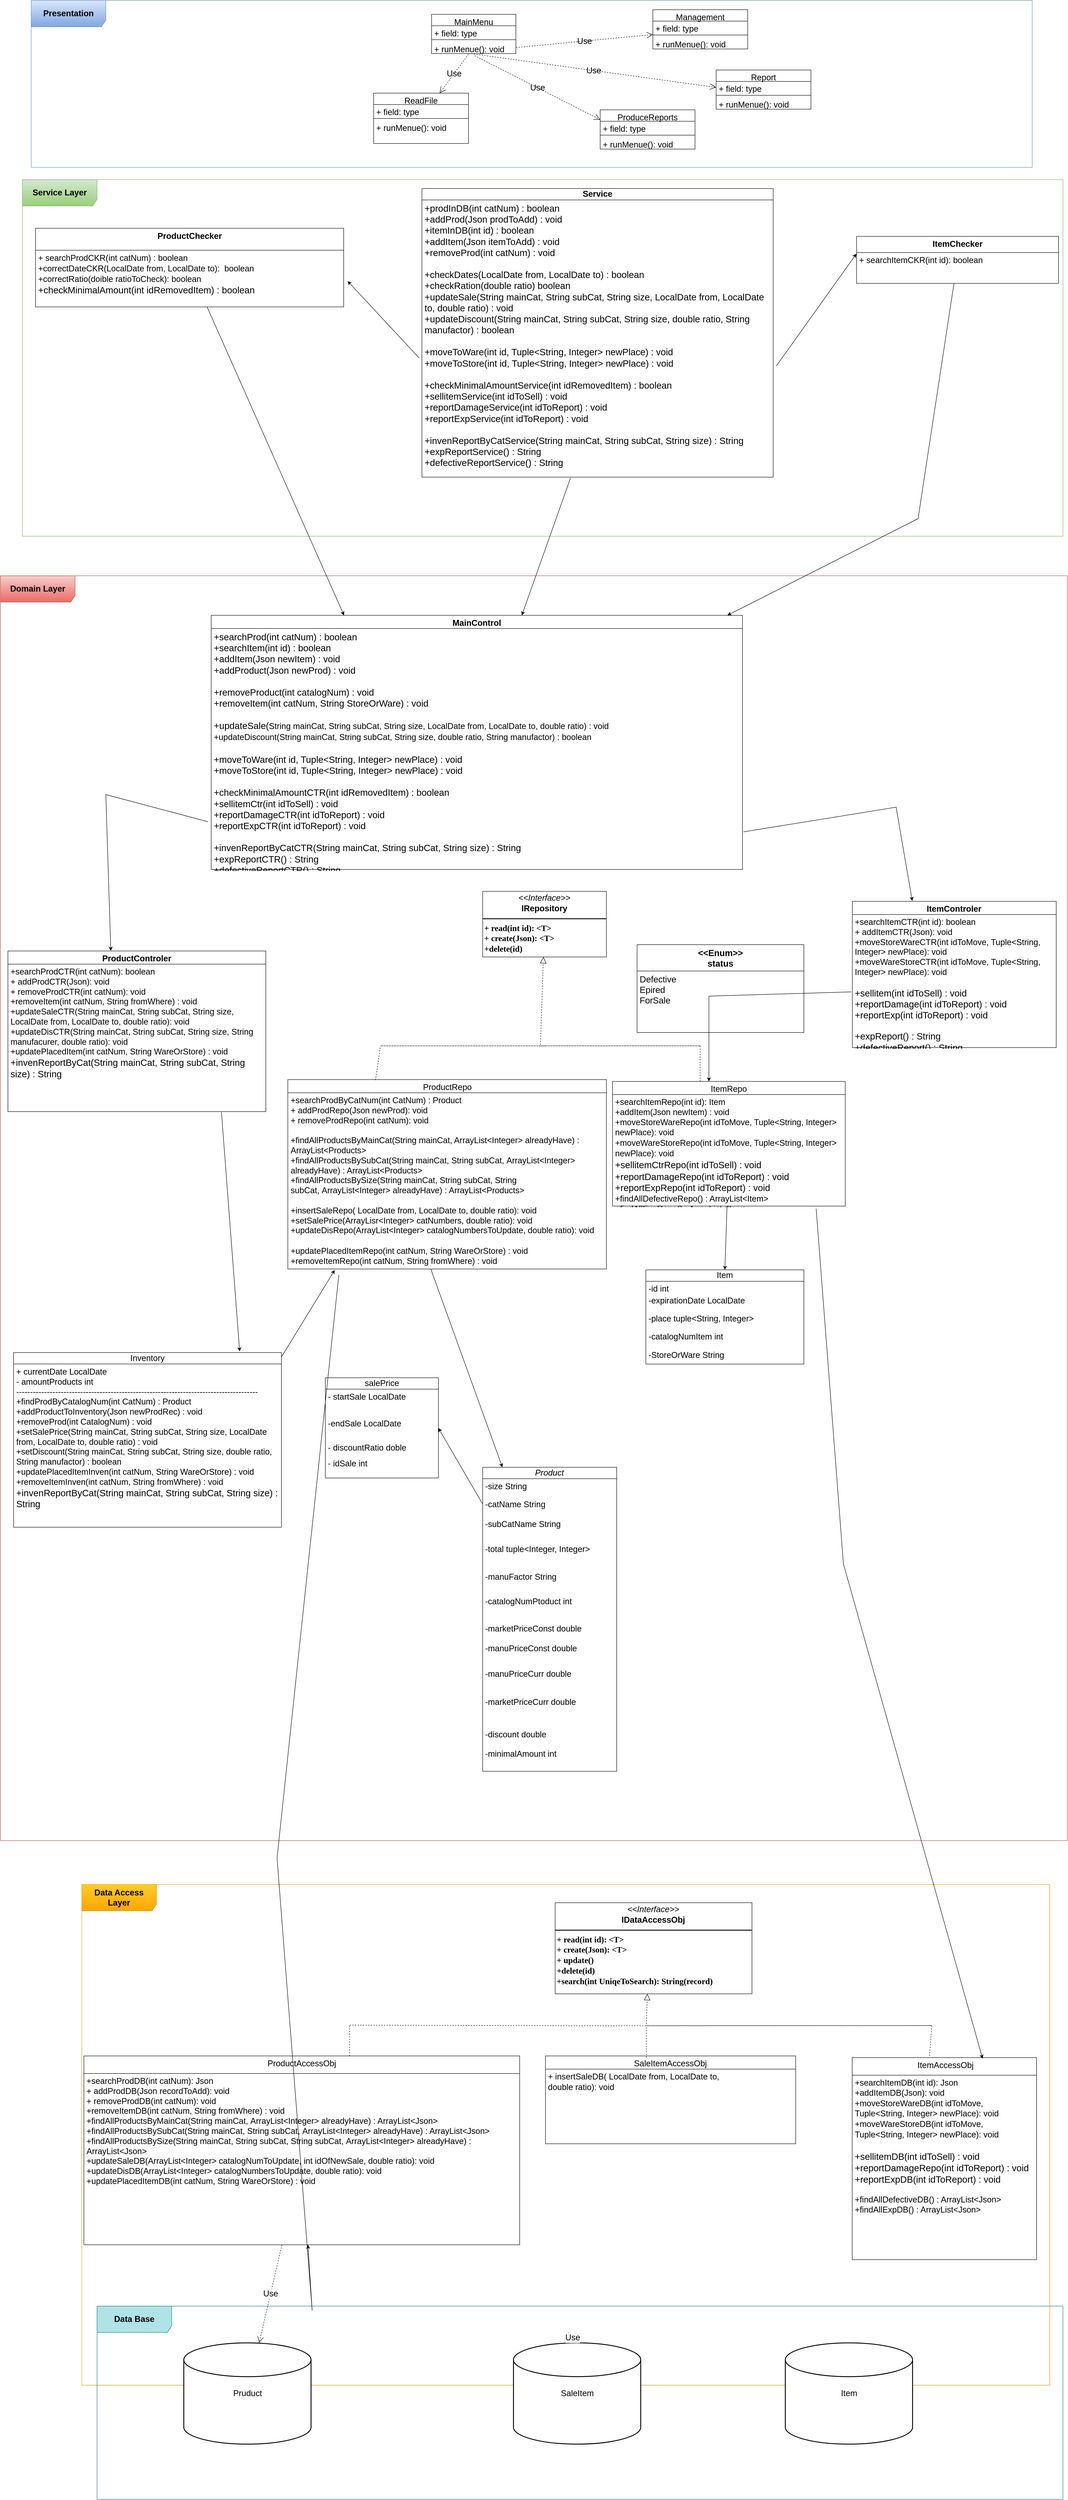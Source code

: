 <mxfile version="24.6.2" type="github">
  <diagram name="‫עמוד-1‬" id="dHkA9cBUytoh4jv0Vv6P">
    <mxGraphModel dx="5022" dy="3274" grid="1" gridSize="10" guides="1" tooltips="1" connect="1" arrows="1" fold="1" page="1" pageScale="1" pageWidth="827" pageHeight="1169" math="0" shadow="0">
      <root>
        <mxCell id="0" />
        <mxCell id="1" parent="0" />
        <mxCell id="rCQZ0M5XMtd213yGawNZ-204" value="" style="group;fontSize=19;" vertex="1" connectable="0" parent="1">
          <mxGeometry x="-790" y="170" width="2430" height="2880" as="geometry" />
        </mxCell>
        <mxCell id="rCQZ0M5XMtd213yGawNZ-57" value="&lt;p style=&quot;margin: 4px 0px 0px; text-align: center; font-size: 19px;&quot;&gt;&lt;font style=&quot;font-size: 19px;&quot; face=&quot;Helvetica&quot;&gt;&lt;i style=&quot;font-size: 19px;&quot;&gt;&amp;lt;&amp;lt;Interface&amp;gt;&amp;gt;&lt;/i&gt;&lt;br style=&quot;font-size: 19px;&quot;&gt;&lt;b style=&quot;font-size: 19px;&quot;&gt;IRepository&lt;/b&gt;&lt;/font&gt;&lt;/p&gt;&lt;hr style=&quot;border-style: solid; font-size: 19px;&quot;&gt;&lt;p style=&quot;margin: 0px 0px 0px 4px; font-size: 19px;&quot;&gt;&lt;/p&gt;&lt;h1 style=&quot;margin: 0px 0px 0px 4px; font-size: 19px;&quot;&gt;&lt;font style=&quot;font-size: 19px;&quot; face=&quot;qCPJlfrdx1fjnfwShY-J&quot;&gt;+ read(int id): &amp;lt;T&amp;gt;&lt;br style=&quot;font-size: 19px;&quot;&gt;+ create(Json): &amp;lt;T&amp;gt;&lt;br style=&quot;font-size: 19px;&quot;&gt;+delete(id)&lt;/font&gt;&lt;/h1&gt;" style="verticalAlign=top;align=left;overflow=fill;html=1;whiteSpace=wrap;hachureGap=4;fontFamily=Architects Daughter;fontSource=https%3A%2F%2Ffonts.googleapis.com%2Fcss%3Ffamily%3DArchitects%2BDaughter;labelBackgroundColor=none;fontSize=19;" vertex="1" parent="rCQZ0M5XMtd213yGawNZ-204">
          <mxGeometry x="1098.39" y="718.6" width="281.74" height="149.413" as="geometry" />
        </mxCell>
        <mxCell id="rCQZ0M5XMtd213yGawNZ-106" value="" style="endArrow=block;dashed=1;endFill=0;endSize=12;html=1;rounded=0;hachureGap=4;fontFamily=Architects Daughter;fontSource=https%3A%2F%2Ffonts.googleapis.com%2Fcss%3Ffamily%3DArchitects%2BDaughter;labelBackgroundColor=none;fontColor=default;fontSize=19;" edge="1" parent="rCQZ0M5XMtd213yGawNZ-204" target="rCQZ0M5XMtd213yGawNZ-57">
          <mxGeometry width="160" relative="1" as="geometry">
            <mxPoint x="1241.537" y="1070.508" as="sourcePoint" />
            <mxPoint x="1230" y="974.106" as="targetPoint" />
            <Array as="points">
              <mxPoint x="865.885" y="1070.508" />
              <mxPoint x="1335.45" y="1070.508" />
              <mxPoint x="1593.711" y="1070.508" />
              <mxPoint x="1441.102" y="1070.508" />
              <mxPoint x="1229.798" y="1070.508" />
            </Array>
          </mxGeometry>
        </mxCell>
        <mxCell id="rCQZ0M5XMtd213yGawNZ-107" value="&lt;span style=&quot;font-family: Helvetica; font-size: 19px; font-weight: 400;&quot;&gt;ProductRepo&lt;/span&gt;" style="swimlane;fontStyle=1;align=center;verticalAlign=top;childLayout=stackLayout;horizontal=1;startSize=30;horizontalStack=0;resizeParent=1;resizeParentMax=0;resizeLast=0;collapsible=1;marginBottom=0;whiteSpace=wrap;html=1;hachureGap=4;fontFamily=Architects Daughter;fontSource=https%3A%2F%2Ffonts.googleapis.com%2Fcss%3Ffamily%3DArchitects%2BDaughter;labelBackgroundColor=none;fontSize=19;" vertex="1" parent="rCQZ0M5XMtd213yGawNZ-204">
          <mxGeometry x="654.58" y="1147.276" width="725.55" height="431.251" as="geometry" />
        </mxCell>
        <mxCell id="rCQZ0M5XMtd213yGawNZ-110" value="&lt;div style=&quot;font-size: 19px;&quot;&gt;&lt;div style=&quot;font-family: Helvetica; font-size: 19px;&quot;&gt;&lt;span style=&quot;background-color: initial;&quot;&gt;+searchProdByCatNum(int CatNum) : Product&lt;/span&gt;&lt;/div&gt;&lt;div style=&quot;font-family: Helvetica; font-size: 19px;&quot;&gt;&lt;span style=&quot;background-color: initial;&quot;&gt;+ addProdRepo(Json newProd): void&lt;/span&gt;&lt;br&gt;&lt;/div&gt;&lt;div style=&quot;font-family: Helvetica; font-size: 19px;&quot;&gt;&lt;span style=&quot;background-color: initial;&quot;&gt;+ removeProdRepo(int catNum): void&lt;/span&gt;&lt;br&gt;&lt;/div&gt;&lt;div style=&quot;font-family: Helvetica; font-size: 19px;&quot;&gt;&lt;br&gt;&lt;/div&gt;&lt;div style=&quot;font-family: Helvetica; font-size: 19px;&quot;&gt;&lt;span style=&quot;background-color: initial;&quot;&gt;+findAllProductsByMainCat(String mainCat, ArrayList&amp;lt;Integer&amp;gt; alreadyHave) : ArrayList&amp;lt;Products&amp;gt;&lt;/span&gt;&lt;/div&gt;&lt;div style=&quot;font-family: Helvetica; font-size: 19px;&quot;&gt;&lt;div&gt;&lt;span style=&quot;background-color: initial;&quot;&gt;+findAllProductsBySubCat(&lt;/span&gt;&lt;span style=&quot;background-color: initial;&quot;&gt;String mainCat,&amp;nbsp;&lt;/span&gt;&lt;span style=&quot;background-color: initial;&quot;&gt;String subCat,&amp;nbsp;&lt;/span&gt;&lt;span style=&quot;background-color: initial;&quot;&gt;ArrayList&amp;lt;Integer&amp;gt; alreadyHave&lt;/span&gt;&lt;span style=&quot;background-color: initial;&quot;&gt;) : ArrayList&amp;lt;Products&amp;gt;&lt;/span&gt;&lt;/div&gt;&lt;div&gt;&lt;div&gt;&lt;span style=&quot;background-color: initial;&quot;&gt;+findAllProductsBySize(&lt;/span&gt;&lt;span style=&quot;background-color: initial;&quot;&gt;String mainCat,&amp;nbsp;&lt;/span&gt;&lt;span style=&quot;background-color: initial;&quot;&gt;String subCat,&amp;nbsp;&lt;/span&gt;&lt;span style=&quot;background-color: initial;&quot;&gt;String subCat,&amp;nbsp;&lt;/span&gt;&lt;span style=&quot;background-color: initial;&quot;&gt;ArrayList&amp;lt;Integer&amp;gt; alreadyHave&lt;/span&gt;&lt;span style=&quot;background-color: initial;&quot;&gt;) : ArrayList&amp;lt;Products&amp;gt;&lt;/span&gt;&lt;/div&gt;&lt;/div&gt;&lt;div&gt;&lt;span style=&quot;background-color: initial;&quot;&gt;&lt;br&gt;&lt;/span&gt;&lt;/div&gt;&lt;div&gt;&lt;span style=&quot;background-color: initial;&quot;&gt;+insertSaleRepo(&lt;/span&gt;&lt;span style=&quot;background-color: initial;&quot;&gt;&amp;nbsp;&lt;/span&gt;&lt;span style=&quot;background-color: initial;&quot;&gt;LocalDate from, LocalDate to,&amp;nbsp;&lt;/span&gt;&lt;span style=&quot;background-color: initial;&quot;&gt;double ratio&lt;/span&gt;&lt;span style=&quot;background-color: initial;&quot;&gt;): void&lt;/span&gt;&lt;/div&gt;&lt;div&gt;&lt;span style=&quot;background-color: initial;&quot;&gt;+setSalePrice(ArrayLisr&amp;lt;Integer&amp;gt; catNumbers, double ratio): void&lt;/span&gt;&lt;/div&gt;&lt;/div&gt;&lt;/div&gt;&lt;div style=&quot;font-size: 19px;&quot;&gt;&lt;font style=&quot;font-family: Helvetica; font-size: 19px;&quot;&gt;+updateDisRepo(&lt;/font&gt;&lt;span style=&quot;font-family: Helvetica; background-color: initial; font-size: 19px;&quot;&gt;ArrayList&amp;lt;Integer&amp;gt; catalogNumbersToUpdate, double ratio): void&lt;/span&gt;&lt;span style=&quot;font-family: Helvetica; font-size: 19px; background-color: initial;&quot;&gt;&lt;br style=&quot;font-size: 19px;&quot;&gt;&lt;/span&gt;&lt;/div&gt;&lt;div style=&quot;font-size: 19px;&quot;&gt;&lt;br&gt;&lt;/div&gt;&lt;div style=&quot;font-size: 19px;&quot;&gt;&lt;div style=&quot;font-family: Helvetica;&quot;&gt;+updatePlacedItemRepo(int catNum, String WareOrStore) : void&lt;br&gt;&lt;/div&gt;&lt;div style=&quot;font-family: Helvetica;&quot;&gt;&lt;div&gt;+removeItemRepo(int catNum, String fromWhere) : void&lt;/div&gt;&lt;div&gt;&lt;br&gt;&lt;/div&gt;&lt;/div&gt;&lt;/div&gt;" style="text;strokeColor=none;fillColor=none;align=left;verticalAlign=top;spacingLeft=4;spacingRight=4;overflow=hidden;rotatable=0;points=[[0,0.5],[1,0.5]];portConstraint=eastwest;whiteSpace=wrap;html=1;fontFamily=Architects Daughter;fontSource=https%3A%2F%2Ffonts.googleapis.com%2Fcss%3Ffamily%3DArchitects%2BDaughter;labelBackgroundColor=none;fontSize=19;" vertex="1" parent="rCQZ0M5XMtd213yGawNZ-107">
          <mxGeometry y="30" width="725.55" height="401.251" as="geometry" />
        </mxCell>
        <mxCell id="rCQZ0M5XMtd213yGawNZ-114" value="" style="edgeStyle=none;orthogonalLoop=1;jettySize=auto;html=1;rounded=0;dashed=1;startArrow=none;startFill=0;endArrow=none;endFill=0;fontSize=19;exitX=0.275;exitY=0.003;exitDx=0;exitDy=0;exitPerimeter=0;" edge="1" parent="rCQZ0M5XMtd213yGawNZ-204" source="rCQZ0M5XMtd213yGawNZ-107">
          <mxGeometry width="80" relative="1" as="geometry">
            <mxPoint x="866" y="1141.78" as="sourcePoint" />
            <mxPoint x="865.885" y="1070.508" as="targetPoint" />
            <Array as="points" />
          </mxGeometry>
        </mxCell>
        <mxCell id="rCQZ0M5XMtd213yGawNZ-115" value="&lt;font style=&quot;font-size: 19px;&quot; face=&quot;Helvetica&quot;&gt;&lt;span style=&quot;font-size: 19px; font-weight: 400;&quot;&gt;ItemRepo&lt;/span&gt;&lt;/font&gt;" style="swimlane;fontStyle=1;align=center;verticalAlign=top;childLayout=stackLayout;horizontal=1;startSize=30;horizontalStack=0;resizeParent=1;resizeParentMax=0;resizeLast=0;collapsible=1;marginBottom=0;whiteSpace=wrap;html=1;hachureGap=4;fontFamily=Architects Daughter;fontSource=https%3A%2F%2Ffonts.googleapis.com%2Fcss%3Ffamily%3DArchitects%2BDaughter;labelBackgroundColor=none;fontSize=19;" vertex="1" parent="rCQZ0M5XMtd213yGawNZ-204">
          <mxGeometry x="1394.144" y="1151.402" width="530" height="283.853" as="geometry" />
        </mxCell>
        <mxCell id="rCQZ0M5XMtd213yGawNZ-118" value="&lt;div style=&quot;font-size: 19px;&quot;&gt;&lt;div style=&quot;font-family: Helvetica; font-size: 19px;&quot;&gt;+searchItemRepo(int id): Item&lt;/div&gt;&lt;div style=&quot;font-family: Helvetica; font-size: 19px;&quot;&gt;+addItem(Json newItem) : void&lt;/div&gt;&lt;div style=&quot;font-size: 19px;&quot;&gt;&lt;span style=&quot;font-family: Helvetica; background-color: initial;&quot;&gt;+moveStoreWareRepo(int idToMove, Tuple&amp;lt;String, Integer&amp;gt; newPlace): void&lt;/span&gt;&lt;br&gt;&lt;/div&gt;&lt;div style=&quot;font-size: 19px;&quot;&gt;&lt;span style=&quot;font-family: Helvetica;&quot;&gt;+moveWare&lt;/span&gt;&lt;span style=&quot;font-family: Helvetica; background-color: initial;&quot;&gt;Store&lt;/span&gt;&lt;span style=&quot;font-family: Helvetica; background-color: initial;&quot;&gt;Repo(int idToMove, Tuple&amp;lt;String, Integer&amp;gt; newPlace): void&lt;/span&gt;&lt;/div&gt;&lt;div style=&quot;font-size: 19px;&quot;&gt;&lt;span style=&quot;background-color: initial; font-family: Helvetica; font-size: 21px;&quot;&gt;+sellitemCtrRepo(int idToSell) : void&lt;br&gt;&lt;/span&gt;&lt;div style=&quot;font-family: Helvetica; font-size: 21px;&quot;&gt;&lt;span style=&quot;background-color: initial;&quot;&gt;+reportDamageRepo(int idToReport) : void&lt;/span&gt;&lt;/div&gt;&lt;div&gt;&lt;span style=&quot;background-color: initial; font-family: Helvetica; font-size: 21px;&quot;&gt;+reportExpRepo(int idToReport) : void&lt;/span&gt;&lt;br&gt;&lt;/div&gt;&lt;/div&gt;&lt;div&gt;&lt;font face=&quot;Helvetica&quot;&gt;+findAllDefectiveRepo() : ArrayList&amp;lt;Item&amp;gt;&lt;/font&gt;&lt;/div&gt;&lt;div style=&quot;font-size: 19px;&quot;&gt;&lt;span style=&quot;font-family: Helvetica; background-color: initial;&quot;&gt;+findAllExpRepo() : ArrayList&amp;lt;Item&amp;gt;&lt;/span&gt;&lt;/div&gt;&lt;div&gt;&lt;br&gt;&lt;/div&gt;&lt;/div&gt;" style="text;strokeColor=none;fillColor=none;align=left;verticalAlign=top;spacingLeft=4;spacingRight=4;overflow=hidden;rotatable=0;points=[[0,0.5],[1,0.5]];portConstraint=eastwest;whiteSpace=wrap;html=1;fontFamily=Architects Daughter;fontSource=https%3A%2F%2Ffonts.googleapis.com%2Fcss%3Ffamily%3DArchitects%2BDaughter;labelBackgroundColor=none;fontSize=19;" vertex="1" parent="rCQZ0M5XMtd213yGawNZ-115">
          <mxGeometry y="30" width="530" height="253.853" as="geometry" />
        </mxCell>
        <mxCell id="rCQZ0M5XMtd213yGawNZ-125" style="edgeStyle=none;rounded=0;orthogonalLoop=1;jettySize=auto;html=1;fontSize=19;exitX=0.828;exitY=1.004;exitDx=0;exitDy=0;exitPerimeter=0;entryX=0.844;entryY=-0.007;entryDx=0;entryDy=0;entryPerimeter=0;" edge="1" parent="rCQZ0M5XMtd213yGawNZ-204" source="rCQZ0M5XMtd213yGawNZ-123" target="rCQZ0M5XMtd213yGawNZ-252">
          <mxGeometry relative="1" as="geometry">
            <mxPoint x="560" y="2016.269" as="targetPoint" />
            <Array as="points" />
            <mxPoint x="562.048" y="1724.647" as="sourcePoint" />
          </mxGeometry>
        </mxCell>
        <mxCell id="rCQZ0M5XMtd213yGawNZ-120" value="ProductControler" style="swimlane;fontStyle=1;align=center;verticalAlign=top;childLayout=stackLayout;horizontal=1;startSize=30;horizontalStack=0;resizeParent=1;resizeParentMax=0;resizeLast=0;collapsible=1;marginBottom=0;whiteSpace=wrap;html=1;fontSize=19;" vertex="1" parent="rCQZ0M5XMtd213yGawNZ-204">
          <mxGeometry x="17.06" y="854.339" width="587.35" height="365.741" as="geometry" />
        </mxCell>
        <mxCell id="rCQZ0M5XMtd213yGawNZ-123" value="&lt;div style=&quot;font-size: 19px;&quot;&gt;&lt;font style=&quot;font-size: 19px;&quot;&gt;+searchProdCTR(int catNum): boolean&lt;/font&gt;&lt;/div&gt;&lt;div style=&quot;font-size: 19px;&quot;&gt;&lt;span style=&quot;background-color: initial;&quot;&gt;+ addProdCTR(Json): void&lt;/span&gt;&lt;br&gt;&lt;/div&gt;&lt;div style=&quot;font-size: 19px;&quot;&gt;&lt;span style=&quot;background-color: initial;&quot;&gt;+ removeProdCTR(int catNum): void&lt;/span&gt;&lt;br&gt;&lt;/div&gt;&lt;div style=&quot;font-size: 19px;&quot;&gt;+removeItem(int catNum, String fromWhere) : void&lt;/div&gt;&lt;div style=&quot;font-size: 19px;&quot;&gt;&lt;span style=&quot;background-color: initial;&quot;&gt;+updateSaleCTR(String mainCat, String subCat, String size, LocalDate from, LocalDate to, double ratio): void&lt;/span&gt;&lt;/div&gt;&lt;div style=&quot;font-size: 19px;&quot;&gt;&lt;font style=&quot;background-color: initial;&quot;&gt;&lt;span style=&quot;background-color: initial;&quot;&gt;+updateDisCTR(&lt;/span&gt;&lt;/font&gt;&lt;span style=&quot;background-color: initial;&quot;&gt;String mainCat, String subCat, String size, String manufacurer, double ratio): void&lt;/span&gt;&lt;br&gt;&lt;/div&gt;&lt;div style=&quot;font-size: 19px;&quot;&gt;&lt;span style=&quot;background-color: initial;&quot;&gt;+updatePlacedItem(int catNum, String WareOrStore) : void&lt;/span&gt;&lt;/div&gt;&lt;div style=&quot;font-size: 19px;&quot;&gt;&lt;span style=&quot;background-color: initial; font-size: 21px;&quot;&gt;+invenReportByCat(&lt;/span&gt;&lt;span style=&quot;background-color: initial; font-size: 21px;&quot;&gt;String mainCat, String subCat, String size) : String&lt;/span&gt;&lt;/div&gt;" style="text;strokeColor=none;fillColor=none;align=left;verticalAlign=top;spacingLeft=4;spacingRight=4;overflow=hidden;rotatable=0;points=[[0,0.5],[1,0.5]];portConstraint=eastwest;whiteSpace=wrap;html=1;fontSize=19;" vertex="1" parent="rCQZ0M5XMtd213yGawNZ-120">
          <mxGeometry y="30" width="587.35" height="335.741" as="geometry" />
        </mxCell>
        <mxCell id="rCQZ0M5XMtd213yGawNZ-126" value="ItemControler" style="swimlane;fontStyle=1;align=center;verticalAlign=top;childLayout=stackLayout;horizontal=1;startSize=30;horizontalStack=0;resizeParent=1;resizeParentMax=0;resizeLast=0;collapsible=1;marginBottom=0;whiteSpace=wrap;html=1;fontSize=19;" vertex="1" parent="rCQZ0M5XMtd213yGawNZ-204">
          <mxGeometry x="1940.25" y="741.414" width="464.4" height="332.985" as="geometry" />
        </mxCell>
        <mxCell id="rCQZ0M5XMtd213yGawNZ-129" value="&lt;div style=&quot;font-size: 19px;&quot;&gt;+searchItemCTR(int id): boolean&lt;/div&gt;+ addItemCTR(Json): void&lt;div style=&quot;font-size: 19px;&quot;&gt;+moveStoreWareCTR(int idToMove, Tuple&amp;lt;String, Integer&amp;gt; newPlace): void&lt;/div&gt;&lt;div style=&quot;font-size: 19px;&quot;&gt;+&lt;span style=&quot;background-color: initial;&quot;&gt;moveWare&lt;/span&gt;&lt;span style=&quot;background-color: initial;&quot;&gt;Store&lt;/span&gt;&lt;span style=&quot;background-color: initial;&quot;&gt;CTR(int idToMove, Tuple&amp;lt;String, Integer&amp;gt; newPlace): void&lt;/span&gt;&lt;/div&gt;&lt;div style=&quot;font-size: 19px;&quot;&gt;&lt;span style=&quot;background-color: initial;&quot;&gt;&lt;br&gt;&lt;/span&gt;&lt;/div&gt;&lt;div style=&quot;font-size: 19px;&quot;&gt;&lt;div style=&quot;font-size: 21px;&quot;&gt;&lt;div&gt;&lt;span style=&quot;background-color: initial;&quot;&gt;+sellitem(int idToSell) : void&lt;/span&gt;&lt;/div&gt;&lt;div&gt;&lt;span style=&quot;background-color: initial;&quot;&gt;+reportDamage(int idToReport) : void&lt;/span&gt;&lt;br&gt;&lt;/div&gt;&lt;div&gt;&lt;div style=&quot;font-family: &amp;quot;Architects Daughter&amp;quot;; font-size: 19px;&quot;&gt;&lt;div style=&quot;font-family: Helvetica; font-size: 21px;&quot;&gt;&lt;span style=&quot;background-color: initial;&quot;&gt;+reportExp(int idToReport) : void&lt;/span&gt;&lt;/div&gt;&lt;div&gt;&lt;span style=&quot;background-color: initial;&quot;&gt;&lt;br&gt;&lt;/span&gt;&lt;/div&gt;&lt;/div&gt;&lt;/div&gt;&lt;/div&gt;&lt;/div&gt;&lt;div style=&quot;font-size: 19px;&quot;&gt;&lt;span style=&quot;font-size: 21px; background-color: initial;&quot;&gt;+expReport() : String&lt;/span&gt;&lt;/div&gt;&lt;div style=&quot;font-size: 19px;&quot;&gt;&lt;span style=&quot;font-size: 21px;&quot;&gt;+defectiveReport() : String&lt;/span&gt;&lt;span style=&quot;font-size: 21px; background-color: initial;&quot;&gt;&lt;br&gt;&lt;/span&gt;&lt;/div&gt;" style="text;strokeColor=none;fillColor=none;align=left;verticalAlign=top;spacingLeft=4;spacingRight=4;overflow=hidden;rotatable=0;points=[[0,0.5],[1,0.5]];portConstraint=eastwest;whiteSpace=wrap;html=1;fontSize=19;" vertex="1" parent="rCQZ0M5XMtd213yGawNZ-126">
          <mxGeometry y="30" width="464.4" height="302.985" as="geometry" />
        </mxCell>
        <mxCell id="rCQZ0M5XMtd213yGawNZ-130" style="edgeStyle=none;rounded=0;orthogonalLoop=1;jettySize=auto;html=1;fontSize=19;" edge="1" parent="rCQZ0M5XMtd213yGawNZ-204">
          <mxGeometry relative="1" as="geometry">
            <mxPoint x="1938.09" y="947.448" as="sourcePoint" />
            <mxPoint x="1613.667" y="1151.407" as="targetPoint" />
            <Array as="points">
              <mxPoint x="1613.667" y="957.25" />
            </Array>
          </mxGeometry>
        </mxCell>
        <mxCell id="rCQZ0M5XMtd213yGawNZ-163" value="&lt;h2 style=&quot;font-size: 19px;&quot;&gt;Domain Layer&lt;/h2&gt;" style="shape=umlFrame;whiteSpace=wrap;html=1;pointerEvents=0;width=170;height=60;fontFamily=Helvetica;labelBackgroundColor=none;fillColor=#f8cecc;strokeColor=#b85450;fontSize=19;gradientColor=#ea6b66;" vertex="1" parent="rCQZ0M5XMtd213yGawNZ-204">
          <mxGeometry width="2430" height="2880.0" as="geometry" />
        </mxCell>
        <mxCell id="rCQZ0M5XMtd213yGawNZ-222" value="" style="edgeStyle=none;orthogonalLoop=1;jettySize=auto;html=1;rounded=0;dashed=1;startArrow=none;startFill=0;endArrow=none;endFill=0;fontSize=19;" edge="1" parent="rCQZ0M5XMtd213yGawNZ-204">
          <mxGeometry width="80" relative="1" as="geometry">
            <mxPoint x="1593.711" y="1151.407" as="sourcePoint" />
            <mxPoint x="1593.711" y="1070.508" as="targetPoint" />
            <Array as="points" />
          </mxGeometry>
        </mxCell>
        <mxCell id="rCQZ0M5XMtd213yGawNZ-236" value="salePrice" style="swimlane;fontStyle=0;childLayout=stackLayout;horizontal=1;startSize=26;fillColor=none;horizontalStack=0;resizeParent=1;resizeParentMax=0;resizeLast=0;collapsible=1;marginBottom=0;whiteSpace=wrap;html=1;fontSize=19;fontFamily=Helvetica;" vertex="1" parent="rCQZ0M5XMtd213yGawNZ-204">
          <mxGeometry x="740" y="1826.099" width="257.558" height="228.232" as="geometry" />
        </mxCell>
        <mxCell id="rCQZ0M5XMtd213yGawNZ-237" value="- startSale LocalDate" style="text;strokeColor=none;fillColor=none;align=left;verticalAlign=top;spacingLeft=4;spacingRight=4;overflow=hidden;rotatable=0;points=[[0,0.5],[1,0.5]];portConstraint=eastwest;whiteSpace=wrap;html=1;fontSize=19;fontFamily=Helvetica;" vertex="1" parent="rCQZ0M5XMtd213yGawNZ-236">
          <mxGeometry y="26" width="257.558" height="60.923" as="geometry" />
        </mxCell>
        <mxCell id="rCQZ0M5XMtd213yGawNZ-238" value="-endSale LocalDate" style="text;strokeColor=none;fillColor=none;align=left;verticalAlign=top;spacingLeft=4;spacingRight=4;overflow=hidden;rotatable=0;points=[[0,0.5],[1,0.5]];portConstraint=eastwest;whiteSpace=wrap;html=1;fontSize=19;fontFamily=Helvetica;" vertex="1" parent="rCQZ0M5XMtd213yGawNZ-236">
          <mxGeometry y="86.923" width="257.558" height="55.385" as="geometry" />
        </mxCell>
        <mxCell id="rCQZ0M5XMtd213yGawNZ-239" value="- discountRatio doble" style="text;strokeColor=none;fillColor=none;align=left;verticalAlign=top;spacingLeft=4;spacingRight=4;overflow=hidden;rotatable=0;points=[[0,0.5],[1,0.5]];portConstraint=eastwest;whiteSpace=wrap;html=1;fontSize=19;fontFamily=Helvetica;" vertex="1" parent="rCQZ0M5XMtd213yGawNZ-236">
          <mxGeometry y="142.308" width="257.558" height="36.037" as="geometry" />
        </mxCell>
        <mxCell id="rCQZ0M5XMtd213yGawNZ-243" value="- idSale int" style="text;strokeColor=none;fillColor=none;align=left;verticalAlign=top;spacingLeft=4;spacingRight=4;overflow=hidden;rotatable=0;points=[[0,0.5],[1,0.5]];portConstraint=eastwest;whiteSpace=wrap;html=1;fontSize=19;fontFamily=Helvetica;" vertex="1" parent="rCQZ0M5XMtd213yGawNZ-236">
          <mxGeometry y="178.344" width="257.558" height="49.888" as="geometry" />
        </mxCell>
        <mxCell id="rCQZ0M5XMtd213yGawNZ-252" value="&lt;span style=&quot;font-size: 19px; text-align: start;&quot;&gt;Inventory&lt;/span&gt;" style="swimlane;fontStyle=0;childLayout=stackLayout;horizontal=1;startSize=26;fillColor=none;horizontalStack=0;resizeParent=1;resizeParentMax=0;resizeLast=0;collapsible=1;marginBottom=0;whiteSpace=wrap;html=1;fontSize=19;fontFamily=Helvetica;" vertex="1" parent="rCQZ0M5XMtd213yGawNZ-204">
          <mxGeometry x="30" y="1768.782" width="610" height="397.771" as="geometry" />
        </mxCell>
        <mxCell id="rCQZ0M5XMtd213yGawNZ-254" value="+ currentDate LocalDate&lt;div style=&quot;font-size: 19px;&quot;&gt;- amountProducts int&lt;div style=&quot;font-size: 19px;&quot;&gt;---------------------------------------------------------------------------------------&lt;br&gt;+findProdByCatalogNum(int CatNum) : Product&lt;/div&gt;&lt;div style=&quot;font-size: 19px;&quot;&gt;+addProductToInventory(Json newProdRec) : void&lt;/div&gt;&lt;div style=&quot;font-size: 19px;&quot;&gt;+removeProd(int CatalogNum) : void&lt;/div&gt;&lt;div style=&quot;font-size: 19px;&quot;&gt;+setSalePrice(&lt;span style=&quot;background-color: initial;&quot;&gt;String mainCat, String subCat, String size, LocalDate from, LocalDate to, double ratio) : void&lt;/span&gt;&lt;/div&gt;&lt;div style=&quot;font-size: 19px;&quot;&gt;+setDiscount(&lt;span style=&quot;background-color: initial;&quot;&gt;String mainCat, String subCat, String size,&amp;nbsp;&lt;/span&gt;&lt;span style=&quot;background-color: initial;&quot;&gt;double ratio, String manufactor) : boolean&lt;/span&gt;&lt;/div&gt;&lt;div style=&quot;font-size: 19px;&quot;&gt;+updatePlacedItemInven(int catNum, String WareOrStore) : void&lt;br&gt;&lt;/div&gt;&lt;div style=&quot;font-size: 19px;&quot;&gt;&lt;div&gt;+removeItemInven(int catNum, String fromWhere) : void&lt;/div&gt;&lt;div&gt;&lt;span style=&quot;background-color: initial; font-size: 21px;&quot;&gt;+invenReportByCat(&lt;/span&gt;&lt;span style=&quot;background-color: initial; font-size: 21px;&quot;&gt;String mainCat, String subCat, String size) : String&lt;/span&gt;&lt;br&gt;&lt;/div&gt;&lt;div&gt;&lt;br&gt;&lt;/div&gt;&lt;/div&gt;&lt;/div&gt;" style="text;strokeColor=none;fillColor=none;align=left;verticalAlign=top;spacingLeft=4;spacingRight=4;overflow=hidden;rotatable=0;points=[[0,0.5],[1,0.5]];portConstraint=eastwest;whiteSpace=wrap;html=1;fontSize=19;fontFamily=Helvetica;" vertex="1" parent="rCQZ0M5XMtd213yGawNZ-252">
          <mxGeometry y="26" width="610" height="371.771" as="geometry" />
        </mxCell>
        <mxCell id="rCQZ0M5XMtd213yGawNZ-303" value="MainControl" style="swimlane;fontStyle=1;align=center;verticalAlign=top;childLayout=stackLayout;horizontal=1;startSize=30;horizontalStack=0;resizeParent=1;resizeParentMax=0;resizeLast=0;collapsible=1;marginBottom=0;whiteSpace=wrap;html=1;fontSize=19;" vertex="1" parent="rCQZ0M5XMtd213yGawNZ-204">
          <mxGeometry x="480" y="90.077" width="1210" height="578.649" as="geometry" />
        </mxCell>
        <mxCell id="rCQZ0M5XMtd213yGawNZ-306" value="&lt;div style=&quot;font-size: 21px;&quot;&gt;+searchProd(int catNum) : boolean&lt;/div&gt;&lt;div style=&quot;font-size: 21px;&quot;&gt;+searchItem(int id) : boolean&lt;/div&gt;&lt;div style=&quot;font-size: 21px;&quot;&gt;&lt;span style=&quot;background-color: initial;&quot;&gt;+addItem(Json newItem) : void&lt;/span&gt;&lt;br&gt;&lt;/div&gt;&lt;div style=&quot;font-size: 21px;&quot;&gt;+addProduct(Json newProd) : void&lt;/div&gt;&lt;div style=&quot;font-size: 21px;&quot;&gt;&lt;br&gt;&lt;/div&gt;&lt;div style=&quot;font-size: 21px;&quot;&gt;&lt;div&gt;+removeProduct(int catalogNum) : void&lt;/div&gt;&lt;div&gt;+removeItem(int catNum, String StoreOrWare) : void&lt;/div&gt;&lt;div&gt;&lt;br&gt;&lt;/div&gt;&lt;div&gt;&lt;span style=&quot;background-color: initial;&quot;&gt;+updateSale(&lt;/span&gt;&lt;span style=&quot;background-color: initial; font-size: 19px;&quot;&gt;String mainCat, String subCat, String size, LocalDate from, LocalDate to, double ratio) : void&lt;/span&gt;&lt;br&gt;&lt;/div&gt;&lt;div&gt;&lt;span style=&quot;background-color: initial; font-size: 19px;&quot;&gt;+updateDiscount(&lt;/span&gt;&lt;span style=&quot;background-color: initial; font-size: 19px;&quot;&gt;String mainCat, String subCat, String size,&amp;nbsp;&lt;/span&gt;&lt;span style=&quot;background-color: initial; font-size: 19px;&quot;&gt;double ratio, String manufactor) : boolean&lt;/span&gt;&lt;br&gt;&lt;/div&gt;&lt;div&gt;&lt;span style=&quot;background-color: initial; font-size: 19px;&quot;&gt;&lt;br&gt;&lt;/span&gt;&lt;/div&gt;&lt;div&gt;&lt;div&gt;&lt;span style=&quot;background-color: initial;&quot;&gt;+moveToWare(int id, Tuple&amp;lt;String, Integer&amp;gt; newPlace) : void&lt;/span&gt;&lt;/div&gt;&lt;/div&gt;&lt;div&gt;&lt;div&gt;&lt;span style=&quot;background-color: initial;&quot;&gt;+moveToStore(int id, Tuple&amp;lt;String, Integer&amp;gt; newPlace) : void&lt;/span&gt;&lt;/div&gt;&lt;/div&gt;&lt;div&gt;&lt;span style=&quot;background-color: initial;&quot;&gt;&lt;br&gt;&lt;/span&gt;&lt;/div&gt;&lt;div&gt;&lt;span style=&quot;background-color: initial;&quot;&gt;+checkMinimalAmountCTR(int idRemovedItem) : boolean&lt;/span&gt;&lt;/div&gt;&lt;div&gt;&lt;div&gt;&lt;span style=&quot;background-color: initial;&quot;&gt;+sellitemCtr(int idToSell) : void&lt;/span&gt;&lt;/div&gt;&lt;/div&gt;&lt;div&gt;&lt;span style=&quot;background-color: initial;&quot;&gt;+reportDamageCTR(int idToReport) : void&lt;/span&gt;&lt;/div&gt;&lt;div&gt;&lt;div&gt;&lt;span style=&quot;background-color: initial;&quot;&gt;+reportExpCTR(int idToReport) : void&lt;/span&gt;&lt;/div&gt;&lt;/div&gt;&lt;div&gt;&lt;span style=&quot;background-color: initial;&quot;&gt;&lt;br&gt;&lt;/span&gt;&lt;/div&gt;&lt;div&gt;&lt;span style=&quot;background-color: initial;&quot;&gt;+invenReportByCatCTR(&lt;/span&gt;&lt;span style=&quot;background-color: initial;&quot;&gt;String mainCat, String subCat, String size) : String&lt;/span&gt;&lt;span style=&quot;background-color: initial;&quot;&gt;&lt;br&gt;&lt;/span&gt;&lt;/div&gt;&lt;div&gt;&lt;span style=&quot;background-color: initial;&quot;&gt;+expReportCTR() : String&lt;/span&gt;&lt;/div&gt;&lt;div&gt;+defectiveReportCTR() : String&lt;span style=&quot;background-color: initial;&quot;&gt;&lt;br&gt;&lt;/span&gt;&lt;/div&gt;&lt;/div&gt;" style="text;strokeColor=none;fillColor=none;align=left;verticalAlign=top;spacingLeft=4;spacingRight=4;overflow=hidden;rotatable=0;points=[[0,0.5],[1,0.5]];portConstraint=eastwest;whiteSpace=wrap;html=1;fontSize=19;" vertex="1" parent="rCQZ0M5XMtd213yGawNZ-303">
          <mxGeometry y="30" width="1210" height="548.649" as="geometry" />
        </mxCell>
        <mxCell id="rCQZ0M5XMtd213yGawNZ-309" style="edgeStyle=none;rounded=0;orthogonalLoop=1;jettySize=auto;html=1;entryX=0.399;entryY=-0.001;entryDx=0;entryDy=0;entryPerimeter=0;exitX=-0.006;exitY=0.802;exitDx=0;exitDy=0;exitPerimeter=0;fontSize=19;" edge="1" parent="rCQZ0M5XMtd213yGawNZ-204" source="rCQZ0M5XMtd213yGawNZ-306" target="rCQZ0M5XMtd213yGawNZ-120">
          <mxGeometry relative="1" as="geometry">
            <mxPoint x="260" y="495.037" as="sourcePoint" />
            <Array as="points">
              <mxPoint x="240" y="498.231" />
            </Array>
          </mxGeometry>
        </mxCell>
        <mxCell id="rCQZ0M5XMtd213yGawNZ-310" style="edgeStyle=none;rounded=0;orthogonalLoop=1;jettySize=auto;html=1;exitX=1.002;exitY=0.844;exitDx=0;exitDy=0;exitPerimeter=0;entryX=0.294;entryY=-0.003;entryDx=0;entryDy=0;entryPerimeter=0;fontSize=19;" edge="1" parent="rCQZ0M5XMtd213yGawNZ-204" source="rCQZ0M5XMtd213yGawNZ-306" target="rCQZ0M5XMtd213yGawNZ-126">
          <mxGeometry relative="1" as="geometry">
            <Array as="points">
              <mxPoint x="2040" y="526.975" />
            </Array>
          </mxGeometry>
        </mxCell>
        <mxCell id="rCQZ0M5XMtd213yGawNZ-312" style="edgeStyle=none;rounded=0;orthogonalLoop=1;jettySize=auto;html=1;entryX=0.147;entryY=1.006;entryDx=0;entryDy=0;entryPerimeter=0;fontSize=19;exitX=1.001;exitY=0.023;exitDx=0;exitDy=0;exitPerimeter=0;" edge="1" parent="rCQZ0M5XMtd213yGawNZ-204" source="rCQZ0M5XMtd213yGawNZ-252" target="rCQZ0M5XMtd213yGawNZ-110">
          <mxGeometry relative="1" as="geometry" />
        </mxCell>
        <mxCell id="rCQZ0M5XMtd213yGawNZ-316" style="edgeStyle=none;rounded=0;orthogonalLoop=1;jettySize=auto;html=1;entryX=0.5;entryY=0;entryDx=0;entryDy=0;fontSize=19;" edge="1" parent="rCQZ0M5XMtd213yGawNZ-204" source="rCQZ0M5XMtd213yGawNZ-118" target="rCQZ0M5XMtd213yGawNZ-149">
          <mxGeometry relative="1" as="geometry" />
        </mxCell>
        <mxCell id="rCQZ0M5XMtd213yGawNZ-149" value="Item" style="swimlane;fontStyle=0;childLayout=stackLayout;horizontal=1;startSize=26;fillColor=none;horizontalStack=0;resizeParent=1;resizeParentMax=0;resizeLast=0;collapsible=1;marginBottom=0;whiteSpace=wrap;html=1;fontSize=19;fontFamily=Helvetica;" vertex="1" parent="rCQZ0M5XMtd213yGawNZ-204">
          <mxGeometry x="1470" y="1580.44" width="360" height="214.503" as="geometry" />
        </mxCell>
        <mxCell id="rCQZ0M5XMtd213yGawNZ-151" value="-id int" style="text;strokeColor=none;fillColor=none;align=left;verticalAlign=top;spacingLeft=4;spacingRight=4;overflow=hidden;rotatable=0;points=[[0,0.5],[1,0.5]];portConstraint=eastwest;whiteSpace=wrap;html=1;fontSize=19;fontFamily=Helvetica;" vertex="1" parent="rCQZ0M5XMtd213yGawNZ-149">
          <mxGeometry y="26" width="360" height="26.806" as="geometry" />
        </mxCell>
        <mxCell id="rCQZ0M5XMtd213yGawNZ-152" value="-&lt;span style=&quot;font-size: 19px;&quot;&gt;expirationDate LocalDate&lt;/span&gt;" style="text;strokeColor=none;fillColor=none;align=left;verticalAlign=top;spacingLeft=4;spacingRight=4;overflow=hidden;rotatable=0;points=[[0,0.5],[1,0.5]];portConstraint=eastwest;whiteSpace=wrap;html=1;fontSize=19;fontFamily=Helvetica;" vertex="1" parent="rCQZ0M5XMtd213yGawNZ-149">
          <mxGeometry y="52.806" width="360" height="40.363" as="geometry" />
        </mxCell>
        <mxCell id="rCQZ0M5XMtd213yGawNZ-153" value="-place tuple&amp;lt;String, Integer&amp;gt;" style="text;strokeColor=none;fillColor=none;align=left;verticalAlign=top;spacingLeft=4;spacingRight=4;overflow=hidden;rotatable=0;points=[[0,0.5],[1,0.5]];portConstraint=eastwest;whiteSpace=wrap;html=1;fontSize=19;fontFamily=Helvetica;" vertex="1" parent="rCQZ0M5XMtd213yGawNZ-149">
          <mxGeometry y="93.169" width="360" height="41.673" as="geometry" />
        </mxCell>
        <mxCell id="rCQZ0M5XMtd213yGawNZ-154" value="&lt;span style=&quot;text-wrap: nowrap; font-size: 19px;&quot;&gt;-catalogNumItem int&lt;/span&gt;" style="text;strokeColor=none;fillColor=none;align=left;verticalAlign=top;spacingLeft=4;spacingRight=4;overflow=hidden;rotatable=0;points=[[0,0.5],[1,0.5]];portConstraint=eastwest;whiteSpace=wrap;html=1;fontSize=19;fontFamily=Helvetica;" vertex="1" parent="rCQZ0M5XMtd213yGawNZ-149">
          <mxGeometry y="134.842" width="360" height="41.828" as="geometry" />
        </mxCell>
        <mxCell id="rCQZ0M5XMtd213yGawNZ-156" value="&lt;span style=&quot;text-wrap: nowrap; font-size: 19px;&quot;&gt;-StoreOrWare String&lt;/span&gt;" style="text;strokeColor=none;fillColor=none;align=left;verticalAlign=top;spacingLeft=4;spacingRight=4;overflow=hidden;rotatable=0;points=[[0,0.5],[1,0.5]];portConstraint=eastwest;whiteSpace=wrap;html=1;fontSize=19;fontFamily=Helvetica;" vertex="1" parent="rCQZ0M5XMtd213yGawNZ-149">
          <mxGeometry y="176.67" width="360" height="37.833" as="geometry" />
        </mxCell>
        <mxCell id="rCQZ0M5XMtd213yGawNZ-213" value="" style="group;fontSize=19;" vertex="1" connectable="0" parent="1">
          <mxGeometry x="-370" y="3150" width="1970" height="1140" as="geometry" />
        </mxCell>
        <mxCell id="rCQZ0M5XMtd213yGawNZ-164" value="&lt;p style=&quot;margin: 4px 0px 0px; text-align: center; font-size: 19px;&quot;&gt;&lt;font style=&quot;font-size: 19px;&quot; face=&quot;Helvetica&quot;&gt;&lt;i style=&quot;font-size: 19px;&quot;&gt;&amp;lt;&amp;lt;Interface&amp;gt;&amp;gt;&lt;/i&gt;&lt;br style=&quot;font-size: 19px;&quot;&gt;&lt;b style=&quot;font-size: 19px;&quot;&gt;IDataAccessObj&lt;/b&gt;&lt;/font&gt;&lt;/p&gt;&lt;hr style=&quot;border-style: solid; font-size: 19px;&quot;&gt;&lt;p style=&quot;margin: 0px 0px 0px 4px; font-size: 19px;&quot;&gt;&lt;/p&gt;&lt;h1 style=&quot;margin: 0px 0px 0px 4px; font-size: 19px;&quot;&gt;&lt;font style=&quot;font-size: 19px;&quot; face=&quot;qCPJlfrdx1fjnfwShY-J&quot;&gt;+ read(int id): &amp;lt;T&amp;gt;&lt;br style=&quot;font-size: 19px;&quot;&gt;+ create(Json): &amp;lt;T&amp;gt;&lt;/font&gt;&lt;/h1&gt;&lt;h1 style=&quot;margin: 0px 0px 0px 4px; font-size: 19px;&quot;&gt;&lt;font style=&quot;font-size: 19px;&quot; face=&quot;qCPJlfrdx1fjnfwShY-J&quot;&gt;+ update()&amp;nbsp;&lt;br style=&quot;font-size: 19px;&quot;&gt;+delete(id)&lt;br style=&quot;font-size: 19px;&quot;&gt;+search(int UniqeToSearch): String(record)&lt;/font&gt;&lt;/h1&gt;" style="verticalAlign=top;align=left;overflow=fill;html=1;whiteSpace=wrap;hachureGap=4;fontFamily=Architects Daughter;fontSource=https%3A%2F%2Ffonts.googleapis.com%2Fcss%3Ffamily%3DArchitects%2BDaughter;labelBackgroundColor=none;fontSize=19;" vertex="1" parent="rCQZ0M5XMtd213yGawNZ-213">
          <mxGeometry x="843.443" y="41.501" width="448.263" height="207.505" as="geometry" />
        </mxCell>
        <mxCell id="rCQZ0M5XMtd213yGawNZ-165" value="&lt;span style=&quot;font-weight: 400; text-align: left; font-size: 19px;&quot;&gt;ProductAccessObj&lt;/span&gt;" style="swimlane;fontStyle=1;align=center;verticalAlign=top;childLayout=stackLayout;horizontal=1;startSize=40;horizontalStack=0;resizeParent=1;resizeParentMax=0;resizeLast=0;collapsible=1;marginBottom=0;whiteSpace=wrap;html=1;fontSize=19;" vertex="1" parent="rCQZ0M5XMtd213yGawNZ-213">
          <mxGeometry x="-230" y="390.357" width="992.66" height="430" as="geometry" />
        </mxCell>
        <mxCell id="rCQZ0M5XMtd213yGawNZ-168" value="&lt;div style=&quot;font-size: 19px;&quot;&gt;&lt;div style=&quot;font-size: 19px;&quot;&gt;&lt;font style=&quot;font-size: 19px;&quot;&gt;+searchProdDB(int catNum): Json&lt;/font&gt;&lt;/div&gt;&lt;div style=&quot;font-size: 19px;&quot;&gt;&lt;span style=&quot;background-color: initial;&quot;&gt;+ addProdDB(Json recordToAdd): void&lt;/span&gt;&lt;/div&gt;&lt;div style=&quot;font-size: 19px;&quot;&gt;&lt;span style=&quot;background-color: initial;&quot;&gt;+ removeProdDB(int catNum): void&lt;/span&gt;&lt;br&gt;&lt;/div&gt;&lt;div style=&quot;font-size: 19px;&quot;&gt;&lt;div&gt;+removeItemDB(int catNum, String fromWhere) : void&lt;/div&gt;&lt;div&gt;&lt;span style=&quot;background-color: initial;&quot;&gt;+findAllProductsByMainCat(String mainCat,&amp;nbsp;&lt;/span&gt;&lt;span style=&quot;background-color: initial;&quot;&gt;ArrayList&amp;lt;Integer&amp;gt; alreadyHave&lt;/span&gt;&lt;span style=&quot;background-color: initial;&quot;&gt;) : ArrayList&amp;lt;Json&amp;gt;&lt;/span&gt;&lt;br&gt;&lt;/div&gt;&lt;/div&gt;&lt;div style=&quot;font-size: 19px;&quot;&gt;&lt;div&gt;&lt;div&gt;&lt;span style=&quot;background-color: initial;&quot;&gt;+findAllProductsBySubCat(&lt;/span&gt;&lt;span style=&quot;background-color: initial;&quot;&gt;String mainCat,&amp;nbsp;&lt;/span&gt;&lt;span style=&quot;background-color: initial;&quot;&gt;String subCat,&amp;nbsp;&lt;/span&gt;&lt;span style=&quot;background-color: initial;&quot;&gt;ArrayList&amp;lt;Integer&amp;gt; alreadyHave&lt;/span&gt;&lt;span style=&quot;background-color: initial;&quot;&gt;) : ArrayList&amp;lt;Json&amp;gt;&lt;/span&gt;&lt;/div&gt;&lt;div&gt;&lt;span style=&quot;background-color: initial;&quot;&gt;+findAllProductsBySize(&lt;/span&gt;&lt;span style=&quot;background-color: initial;&quot;&gt;String mainCat,&amp;nbsp;&lt;/span&gt;&lt;span style=&quot;background-color: initial;&quot;&gt;String subCat,&amp;nbsp;&lt;/span&gt;&lt;span style=&quot;background-color: initial;&quot;&gt;String subCat,&amp;nbsp;&lt;/span&gt;&lt;span style=&quot;background-color: initial;&quot;&gt;ArrayList&amp;lt;Integer&amp;gt; alreadyHave&lt;/span&gt;&lt;span style=&quot;background-color: initial;&quot;&gt;) : ArrayList&amp;lt;Json&amp;gt;&lt;/span&gt;&lt;/div&gt;&lt;/div&gt;&lt;/div&gt;&lt;div style=&quot;font-size: 19px;&quot;&gt;&lt;span style=&quot;background-color: initial;&quot;&gt;+updateSaleDB(ArrayList&amp;lt;Integer&amp;gt; catalogNumToUpdate, int idOfNewSale, double ratio): void&lt;/span&gt;&lt;br&gt;&lt;/div&gt;&lt;/div&gt;&lt;div style=&quot;font-size: 19px;&quot;&gt;&lt;span style=&quot;background-color: initial;&quot;&gt;+updateDisDB(&lt;/span&gt;&lt;span style=&quot;background-color: initial;&quot;&gt;ArrayList&amp;lt;Integer&amp;gt; catalogNumbersToUpdate, double ratio): void&lt;/span&gt;&lt;br&gt;&lt;/div&gt;&lt;div style=&quot;font-size: 19px;&quot;&gt;+updatePlacedItemDB(int catNum, String WareOrStore) : void&lt;br&gt;&lt;/div&gt;&lt;div style=&quot;font-size: 19px;&quot;&gt;&lt;div&gt;&lt;br&gt;&lt;/div&gt;&lt;/div&gt;" style="text;strokeColor=none;fillColor=none;align=left;verticalAlign=top;spacingLeft=4;spacingRight=4;overflow=hidden;rotatable=0;points=[[0,0.5],[1,0.5]];portConstraint=eastwest;whiteSpace=wrap;html=1;fontSize=19;" vertex="1" parent="rCQZ0M5XMtd213yGawNZ-165">
          <mxGeometry y="40" width="992.66" height="390" as="geometry" />
        </mxCell>
        <mxCell id="rCQZ0M5XMtd213yGawNZ-169" value="&lt;span style=&quot;font-weight: 400; text-align: left; font-family: Helvetica; font-size: 19px;&quot;&gt;&amp;nbsp;&lt;/span&gt;&lt;span style=&quot;font-weight: 400; text-align: left; font-family: Helvetica; font-size: 19px;&quot;&gt;ItemAccessObj&lt;/span&gt;" style="swimlane;fontStyle=1;align=center;verticalAlign=top;childLayout=stackLayout;horizontal=1;startSize=40;horizontalStack=0;resizeParent=1;resizeParentMax=0;resizeLast=0;collapsible=1;marginBottom=0;whiteSpace=wrap;html=1;hachureGap=4;fontFamily=Architects Daughter;fontSource=https%3A%2F%2Ffonts.googleapis.com%2Fcss%3Ffamily%3DArchitects%2BDaughter;labelBackgroundColor=none;fontSize=19;" vertex="1" parent="rCQZ0M5XMtd213yGawNZ-213">
          <mxGeometry x="1520" y="394.263" width="420" height="460" as="geometry" />
        </mxCell>
        <mxCell id="rCQZ0M5XMtd213yGawNZ-172" value="&lt;div style=&quot;font-size: 19px;&quot;&gt;&lt;div style=&quot;font-family: Helvetica; font-size: 19px;&quot;&gt;&lt;font style=&quot;font-size: 19px;&quot;&gt;+searchItemDB(int id): Json&lt;/font&gt;&lt;/div&gt;&lt;div style=&quot;font-size: 19px;&quot;&gt;&lt;span style=&quot;font-family: Helvetica; background-color: initial; font-size: 19px;&quot;&gt;+addItemDB(Json): void&lt;/span&gt;&lt;br style=&quot;font-size: 19px;&quot;&gt;&lt;/div&gt;&lt;/div&gt;&lt;div style=&quot;font-size: 19px;&quot;&gt;&lt;span style=&quot;font-family: Helvetica; font-size: 19px;&quot;&gt;+moveStoreWareDB(int idToMove, Tuple&amp;lt;String, Integer&amp;gt; newPlace): void&lt;/span&gt;&lt;span style=&quot;font-family: Helvetica; background-color: initial; font-size: 19px;&quot;&gt;&lt;br style=&quot;font-size: 19px;&quot;&gt;&lt;/span&gt;&lt;/div&gt;&lt;div style=&quot;font-size: 19px;&quot;&gt;&lt;span style=&quot;font-family: Helvetica;&quot;&gt;+moveWare&lt;/span&gt;&lt;span style=&quot;font-family: Helvetica; background-color: initial;&quot;&gt;Store&lt;/span&gt;&lt;span style=&quot;font-family: Helvetica; background-color: initial;&quot;&gt;DB(int idToMove, Tuple&amp;lt;String, Integer&amp;gt; newPlace): void&lt;/span&gt;&lt;/div&gt;&lt;div style=&quot;font-size: 19px;&quot;&gt;&lt;span style=&quot;font-family: Helvetica; background-color: initial;&quot;&gt;&lt;br&gt;&lt;/span&gt;&lt;/div&gt;&lt;div style=&quot;font-size: 19px;&quot;&gt;&lt;div&gt;&lt;span style=&quot;background-color: initial; font-family: Helvetica; font-size: 21px;&quot;&gt;+sellitemDB(int idToSell) : void&lt;/span&gt;&lt;/div&gt;&lt;div&gt;&lt;div style=&quot;font-family: Helvetica; font-size: 21px;&quot;&gt;&lt;span style=&quot;background-color: initial;&quot;&gt;+reportDamageRepo(int idToReport) : void&lt;/span&gt;&lt;/div&gt;&lt;/div&gt;&lt;div&gt;&lt;div&gt;&lt;div style=&quot;font-family: Helvetica; font-size: 21px;&quot;&gt;&lt;span style=&quot;background-color: initial;&quot;&gt;+reportExpDB(int idToReport) : void&lt;/span&gt;&lt;/div&gt;&lt;/div&gt;&lt;/div&gt;&lt;div&gt;&lt;span style=&quot;background-color: initial;&quot;&gt;&lt;br&gt;&lt;/span&gt;&lt;/div&gt;&lt;div&gt;&lt;div&gt;&lt;font face=&quot;Helvetica&quot;&gt;+findAllDefectiveDB() : ArrayList&amp;lt;Json&amp;gt;&lt;/font&gt;&lt;/div&gt;&lt;div&gt;&lt;span style=&quot;font-family: Helvetica; background-color: initial;&quot;&gt;+findAllExpDB() : ArrayList&amp;lt;Json&amp;gt;&lt;/span&gt;&lt;/div&gt;&lt;/div&gt;&lt;/div&gt;" style="text;strokeColor=none;fillColor=none;align=left;verticalAlign=top;spacingLeft=4;spacingRight=4;overflow=hidden;rotatable=0;points=[[0,0.5],[1,0.5]];portConstraint=eastwest;whiteSpace=wrap;html=1;fontFamily=Architects Daughter;fontSource=https%3A%2F%2Ffonts.googleapis.com%2Fcss%3Ffamily%3DArchitects%2BDaughter;labelBackgroundColor=none;fontSize=19;" vertex="1" parent="rCQZ0M5XMtd213yGawNZ-169">
          <mxGeometry y="40" width="420" height="420" as="geometry" />
        </mxCell>
        <mxCell id="rCQZ0M5XMtd213yGawNZ-173" value="&lt;div style=&quot;text-align: left; font-size: 19px;&quot;&gt;&lt;span style=&quot;background-color: initial; font-weight: 400; font-size: 19px;&quot;&gt;&lt;font face=&quot;Helvetica&quot; style=&quot;font-size: 19px;&quot;&gt;SaleItemAccessObj&lt;/font&gt;&lt;/span&gt;&lt;/div&gt;" style="swimlane;fontStyle=1;align=center;verticalAlign=top;childLayout=stackLayout;horizontal=1;startSize=30;horizontalStack=0;resizeParent=1;resizeParentMax=0;resizeLast=0;collapsible=1;marginBottom=0;whiteSpace=wrap;html=1;hachureGap=4;fontFamily=Architects Daughter;fontSource=https%3A%2F%2Ffonts.googleapis.com%2Fcss%3Ffamily%3DArchitects%2BDaughter;labelBackgroundColor=none;fontSize=19;" vertex="1" parent="rCQZ0M5XMtd213yGawNZ-213">
          <mxGeometry x="821.322" y="390.353" width="570" height="200" as="geometry" />
        </mxCell>
        <mxCell id="rCQZ0M5XMtd213yGawNZ-175" value="&lt;span style=&quot;font-family: Helvetica; font-size: 19px;&quot;&gt;+ insertSaleDB(&lt;/span&gt;&lt;span style=&quot;font-family: Helvetica; background-color: initial; font-size: 19px;&quot;&gt;&amp;nbsp;&lt;/span&gt;&lt;span style=&quot;font-family: Helvetica; background-color: initial; font-size: 19px;&quot;&gt;LocalDate from, LocalDate to, &lt;br style=&quot;font-size: 19px;&quot;&gt;double ratio&lt;/span&gt;&lt;span style=&quot;font-family: Helvetica; font-size: 19px;&quot;&gt;): void&lt;/span&gt;" style="text;strokeColor=none;fillColor=none;align=left;verticalAlign=top;spacingLeft=4;spacingRight=4;overflow=hidden;rotatable=0;points=[[0,0.5],[1,0.5]];portConstraint=eastwest;whiteSpace=wrap;html=1;fontFamily=Architects Daughter;fontSource=https%3A%2F%2Ffonts.googleapis.com%2Fcss%3Ffamily%3DArchitects%2BDaughter;labelBackgroundColor=none;fontSize=19;" vertex="1" parent="rCQZ0M5XMtd213yGawNZ-173">
          <mxGeometry y="30" width="570" height="170" as="geometry" />
        </mxCell>
        <mxCell id="rCQZ0M5XMtd213yGawNZ-177" value="" style="endArrow=block;dashed=1;endFill=0;endSize=12;html=1;rounded=0;fontSize=19;" edge="1" parent="rCQZ0M5XMtd213yGawNZ-213">
          <mxGeometry width="160" relative="1" as="geometry">
            <mxPoint x="375.462" y="320.29" as="sourcePoint" />
            <mxPoint x="1053.419" y="249.006" as="targetPoint" />
            <Array as="points">
              <mxPoint x="896.527" y="321.633" />
              <mxPoint x="1701.31" y="321.291" />
              <mxPoint x="1051.06" y="321.633" />
            </Array>
          </mxGeometry>
        </mxCell>
        <mxCell id="rCQZ0M5XMtd213yGawNZ-180" value="" style="endArrow=none;endSize=12;dashed=1;html=1;rounded=0;endFill=0;fontSize=19;" edge="1" parent="rCQZ0M5XMtd213yGawNZ-213">
          <mxGeometry width="160" relative="1" as="geometry">
            <mxPoint x="375.462" y="390.353" as="sourcePoint" />
            <mxPoint x="375.462" y="320.29" as="targetPoint" />
          </mxGeometry>
        </mxCell>
        <mxCell id="rCQZ0M5XMtd213yGawNZ-181" value="" style="endArrow=none;endSize=12;dashed=1;html=1;rounded=0;endFill=0;fontSize=19;" edge="1" parent="rCQZ0M5XMtd213yGawNZ-213">
          <mxGeometry width="160" relative="1" as="geometry">
            <mxPoint x="1051.06" y="394.259" as="sourcePoint" />
            <mxPoint x="1051.06" y="321.633" as="targetPoint" />
          </mxGeometry>
        </mxCell>
        <mxCell id="rCQZ0M5XMtd213yGawNZ-182" value="" style="endArrow=none;endSize=12;dashed=1;html=1;rounded=0;endFill=0;fontSize=19;" edge="1" parent="rCQZ0M5XMtd213yGawNZ-213">
          <mxGeometry width="160" relative="1" as="geometry">
            <mxPoint x="1696.024" y="390.356" as="sourcePoint" />
            <mxPoint x="1701.31" y="320.29" as="targetPoint" />
          </mxGeometry>
        </mxCell>
        <mxCell id="rCQZ0M5XMtd213yGawNZ-185" value="&lt;h2 style=&quot;font-size: 19px;&quot;&gt;Data Access Layer&lt;/h2&gt;" style="shape=umlFrame;whiteSpace=wrap;html=1;pointerEvents=0;width=170;height=60;fontFamily=Helvetica;labelBackgroundColor=none;fillColor=#ffcd28;strokeColor=#d79b00;fontSize=19;gradientColor=#ffa500;" vertex="1" parent="rCQZ0M5XMtd213yGawNZ-213">
          <mxGeometry x="-234.663" width="2204.663" height="1140" as="geometry" />
        </mxCell>
        <mxCell id="rCQZ0M5XMtd213yGawNZ-195" value="Use" style="endArrow=open;endSize=12;dashed=1;html=1;rounded=0;fontSize=19;" edge="1" parent="rCQZ0M5XMtd213yGawNZ-213">
          <mxGeometry width="160" relative="1" as="geometry">
            <mxPoint x="1541.76" y="1070.97" as="sourcePoint" />
            <mxPoint x="1537.041" y="1247.349" as="targetPoint" />
          </mxGeometry>
        </mxCell>
        <mxCell id="rCQZ0M5XMtd213yGawNZ-214" value="" style="group;fontSize=19;" vertex="1" connectable="0" parent="1">
          <mxGeometry x="-570" y="4110" width="2200" height="440" as="geometry" />
        </mxCell>
        <mxCell id="rCQZ0M5XMtd213yGawNZ-186" value="&lt;font style=&quot;font-size: 19px;&quot;&gt;Pruduct&lt;/font&gt;" style="strokeWidth=2;html=1;shape=mxgraph.flowchart.database;whiteSpace=wrap;fontSize=19;" vertex="1" parent="rCQZ0M5XMtd213yGawNZ-214">
          <mxGeometry x="197.605" y="83.81" width="289.82" height="230.476" as="geometry" />
        </mxCell>
        <mxCell id="rCQZ0M5XMtd213yGawNZ-187" value="&lt;font style=&quot;font-size: 19px;&quot;&gt;Item&lt;/font&gt;" style="strokeWidth=2;html=1;shape=mxgraph.flowchart.database;whiteSpace=wrap;fontSize=19;" vertex="1" parent="rCQZ0M5XMtd213yGawNZ-214">
          <mxGeometry x="1567.665" y="83.81" width="289.82" height="230.476" as="geometry" />
        </mxCell>
        <mxCell id="rCQZ0M5XMtd213yGawNZ-188" value="&lt;font style=&quot;font-size: 19px;&quot;&gt;SaleItem&lt;/font&gt;" style="strokeWidth=2;html=1;shape=mxgraph.flowchart.database;whiteSpace=wrap;fontSize=19;" vertex="1" parent="rCQZ0M5XMtd213yGawNZ-214">
          <mxGeometry x="948.503" y="83.81" width="289.82" height="230.476" as="geometry" />
        </mxCell>
        <mxCell id="rCQZ0M5XMtd213yGawNZ-190" value="&lt;h2 style=&quot;font-size: 19px;&quot;&gt;Data Base&lt;/h2&gt;" style="shape=umlFrame;whiteSpace=wrap;html=1;pointerEvents=0;width=170;height=60;fontFamily=Helvetica;labelBackgroundColor=none;fillColor=#b0e3e6;strokeColor=#0e8088;fontSize=19;" vertex="1" parent="rCQZ0M5XMtd213yGawNZ-214">
          <mxGeometry width="2200" height="440" as="geometry" />
        </mxCell>
        <mxCell id="rCQZ0M5XMtd213yGawNZ-193" value="Use" style="endArrow=open;endSize=12;dashed=1;html=1;rounded=0;fontSize=19;" edge="1" parent="1" source="rCQZ0M5XMtd213yGawNZ-168" target="rCQZ0M5XMtd213yGawNZ-186">
          <mxGeometry width="160" relative="1" as="geometry">
            <mxPoint x="-130" y="3510" as="sourcePoint" />
            <mxPoint x="170" y="2600" as="targetPoint" />
          </mxGeometry>
        </mxCell>
        <mxCell id="rCQZ0M5XMtd213yGawNZ-194" value="Use" style="endArrow=open;endSize=12;dashed=1;html=1;rounded=0;entryX=0.5;entryY=0;entryDx=0;entryDy=0;entryPerimeter=0;fontSize=19;" edge="1" parent="1" target="rCQZ0M5XMtd213yGawNZ-188">
          <mxGeometry width="160" relative="1" as="geometry">
            <mxPoint x="503" y="4170" as="sourcePoint" />
            <mxPoint x="490" y="2816" as="targetPoint" />
          </mxGeometry>
        </mxCell>
        <mxCell id="rCQZ0M5XMtd213yGawNZ-215" value="" style="group;fontSize=19;" vertex="1" connectable="0" parent="1">
          <mxGeometry x="-740" y="-732" width="2370" height="812" as="geometry" />
        </mxCell>
        <mxCell id="rCQZ0M5XMtd213yGawNZ-43" value="&lt;h2 style=&quot;font-size: 19px;&quot;&gt;Service Layer&lt;/h2&gt;" style="shape=umlFrame;whiteSpace=wrap;html=1;pointerEvents=0;width=170;height=60;fontFamily=Helvetica;labelBackgroundColor=none;fillColor=#d5e8d4;strokeColor=#82b366;fontSize=19;gradientColor=#97d077;" vertex="1" parent="rCQZ0M5XMtd213yGawNZ-215">
          <mxGeometry width="2370" height="812" as="geometry" />
        </mxCell>
        <mxCell id="rCQZ0M5XMtd213yGawNZ-81" value="&lt;span style=&quot;font-family: Helvetica; font-size: 19px;&quot;&gt;ProductChecker&lt;/span&gt;" style="swimlane;fontStyle=1;align=center;verticalAlign=top;childLayout=stackLayout;horizontal=1;startSize=50;horizontalStack=0;resizeParent=1;resizeParentMax=0;resizeLast=0;collapsible=1;marginBottom=0;whiteSpace=wrap;html=1;hachureGap=4;fontFamily=Architects Daughter;fontSource=https%3A%2F%2Ffonts.googleapis.com%2Fcss%3Ffamily%3DArchitects%2BDaughter;labelBackgroundColor=none;fontSize=19;" vertex="1" parent="rCQZ0M5XMtd213yGawNZ-215">
          <mxGeometry x="30.005" y="110.725" width="701.73" height="179.182" as="geometry" />
        </mxCell>
        <mxCell id="rCQZ0M5XMtd213yGawNZ-84" value="&lt;div style=&quot;font-size: 19px;&quot;&gt;&lt;span style=&quot;font-family: Helvetica; font-size: 19px;&quot;&gt;+ searchProdCKR(int catNum) : boolean&lt;/span&gt;&lt;/div&gt;&lt;div style=&quot;font-size: 19px;&quot;&gt;&lt;span style=&quot;font-family: Helvetica; font-size: 19px;&quot;&gt;+correctDateCKR(LocalDate from, LocalDate to):&amp;nbsp; boolean&lt;/span&gt;&lt;/div&gt;&lt;div style=&quot;font-size: 19px;&quot;&gt;&lt;span style=&quot;font-family: Helvetica; font-size: 19px;&quot;&gt;+correctRatio(doible ratioToCheck): boolean&lt;/span&gt;&lt;/div&gt;&lt;div style=&quot;font-size: 19px;&quot;&gt;&lt;span style=&quot;font-family: Helvetica; font-size: 21px; background-color: initial;&quot;&gt;+checkMinimalAmount(int idRemovedItem) : boolean&lt;/span&gt;&lt;/div&gt;&lt;div&gt;&lt;span style=&quot;font-family: Helvetica; font-size: 21px; background-color: initial;&quot;&gt;&lt;br&gt;&lt;/span&gt;&lt;/div&gt;" style="text;strokeColor=none;fillColor=none;align=left;verticalAlign=top;spacingLeft=4;spacingRight=4;overflow=hidden;rotatable=0;points=[[0,0.5],[1,0.5]];portConstraint=eastwest;whiteSpace=wrap;html=1;fontFamily=Architects Daughter;fontSource=https%3A%2F%2Ffonts.googleapis.com%2Fcss%3Ffamily%3DArchitects%2BDaughter;labelBackgroundColor=none;fontSize=19;" vertex="1" parent="rCQZ0M5XMtd213yGawNZ-81">
          <mxGeometry y="50" width="701.73" height="129.182" as="geometry" />
        </mxCell>
        <mxCell id="rCQZ0M5XMtd213yGawNZ-85" value="&lt;span style=&quot;font-family: Helvetica; font-size: 19px;&quot;&gt;ItemChecker&lt;/span&gt;" style="swimlane;fontStyle=1;align=center;verticalAlign=top;childLayout=stackLayout;horizontal=1;startSize=37;horizontalStack=0;resizeParent=1;resizeParentMax=0;resizeLast=0;collapsible=1;marginBottom=0;whiteSpace=wrap;html=1;hachureGap=4;fontFamily=Architects Daughter;fontSource=https%3A%2F%2Ffonts.googleapis.com%2Fcss%3Ffamily%3DArchitects%2BDaughter;labelBackgroundColor=none;fontSize=19;" vertex="1" parent="rCQZ0M5XMtd213yGawNZ-215">
          <mxGeometry x="1900" y="129.182" width="460" height="107.053" as="geometry" />
        </mxCell>
        <mxCell id="rCQZ0M5XMtd213yGawNZ-88" value="&lt;span style=&quot;font-family: Helvetica; font-size: 19px;&quot;&gt;+ searchItemCKR(int id): boolean&lt;/span&gt;" style="text;strokeColor=none;fillColor=none;align=left;verticalAlign=top;spacingLeft=4;spacingRight=4;overflow=hidden;rotatable=0;points=[[0,0.5],[1,0.5]];portConstraint=eastwest;whiteSpace=wrap;html=1;fontFamily=Architects Daughter;fontSource=https%3A%2F%2Ffonts.googleapis.com%2Fcss%3Ffamily%3DArchitects%2BDaughter;labelBackgroundColor=none;fontSize=19;" vertex="1" parent="rCQZ0M5XMtd213yGawNZ-85">
          <mxGeometry y="37" width="460" height="70.053" as="geometry" />
        </mxCell>
        <mxCell id="rCQZ0M5XMtd213yGawNZ-336" style="edgeStyle=none;rounded=0;orthogonalLoop=1;jettySize=auto;html=1;exitX=0.25;exitY=0;exitDx=0;exitDy=0;" edge="1" parent="rCQZ0M5XMtd213yGawNZ-215" source="rCQZ0M5XMtd213yGawNZ-85" target="rCQZ0M5XMtd213yGawNZ-85">
          <mxGeometry relative="1" as="geometry" />
        </mxCell>
        <mxCell id="rCQZ0M5XMtd213yGawNZ-337" style="edgeStyle=none;rounded=0;orthogonalLoop=1;jettySize=auto;html=1;entryX=1.013;entryY=0.545;entryDx=0;entryDy=0;entryPerimeter=0;exitX=-0.008;exitY=0.57;exitDx=0;exitDy=0;exitPerimeter=0;" edge="1" parent="rCQZ0M5XMtd213yGawNZ-215" source="rCQZ0M5XMtd213yGawNZ-353" target="rCQZ0M5XMtd213yGawNZ-84">
          <mxGeometry relative="1" as="geometry">
            <mxPoint x="1025.738" y="227.914" as="sourcePoint" />
          </mxGeometry>
        </mxCell>
        <mxCell id="rCQZ0M5XMtd213yGawNZ-338" style="edgeStyle=none;rounded=0;orthogonalLoop=1;jettySize=auto;html=1;entryX=-0.001;entryY=0.037;entryDx=0;entryDy=0;entryPerimeter=0;exitX=1.009;exitY=0.599;exitDx=0;exitDy=0;exitPerimeter=0;" edge="1" parent="rCQZ0M5XMtd213yGawNZ-215" source="rCQZ0M5XMtd213yGawNZ-353" target="rCQZ0M5XMtd213yGawNZ-88">
          <mxGeometry relative="1" as="geometry">
            <mxPoint x="1770" y="156.525" as="sourcePoint" />
          </mxGeometry>
        </mxCell>
        <mxCell id="rCQZ0M5XMtd213yGawNZ-352" value="&lt;span style=&quot;font-size: 19px; font-weight: 700;&quot;&gt;Service&lt;/span&gt;" style="swimlane;fontStyle=0;childLayout=stackLayout;horizontal=1;startSize=26;fillColor=none;horizontalStack=0;resizeParent=1;resizeParentMax=0;resizeLast=0;collapsible=1;marginBottom=0;whiteSpace=wrap;html=1;" vertex="1" parent="rCQZ0M5XMtd213yGawNZ-215">
          <mxGeometry x="910" y="20.3" width="800" height="657.145" as="geometry" />
        </mxCell>
        <mxCell id="rCQZ0M5XMtd213yGawNZ-353" value="&lt;div style=&quot;text-wrap: nowrap; font-size: 21px;&quot;&gt;&lt;font style=&quot;font-size: 21px;&quot;&gt;&lt;span style=&quot;background-color: initial;&quot;&gt;+prodInDB(int catNum) : boolean&lt;/span&gt;&lt;br&gt;&lt;/font&gt;&lt;/div&gt;&lt;span style=&quot;text-wrap: nowrap; font-size: 21px;&quot;&gt;&lt;font style=&quot;font-size: 21px;&quot;&gt;+addProd(Json prodToAdd) : void&lt;/font&gt;&lt;/span&gt;&lt;div style=&quot;text-wrap: nowrap; font-size: 21px;&quot;&gt;&lt;font style=&quot;font-size: 21px;&quot;&gt;+itemInDB(int id) : boolean&lt;/font&gt;&lt;/div&gt;&lt;div style=&quot;text-wrap: nowrap; font-size: 21px;&quot;&gt;&lt;font style=&quot;font-size: 21px;&quot;&gt;+addItem(Json itemToAdd) : void&lt;/font&gt;&lt;/div&gt;&lt;div style=&quot;text-wrap: nowrap; font-size: 21px;&quot;&gt;&lt;div&gt;&lt;font style=&quot;font-size: 21px;&quot;&gt;+removeProd(int catNum) : void&lt;/font&gt;&lt;/div&gt;&lt;div&gt;&lt;font style=&quot;font-size: 21px;&quot;&gt;&lt;br&gt;&lt;/font&gt;&lt;div&gt;&lt;font style=&quot;font-size: 21px;&quot;&gt;+checkDates(LocalDate from, LocalDate to) : boolean&lt;/font&gt;&lt;/div&gt;&lt;div&gt;&lt;font style=&quot;font-size: 21px;&quot;&gt;+checkRation(double ratio) boolean&lt;/font&gt;&lt;/div&gt;&lt;/div&gt;&lt;/div&gt;&lt;div style=&quot;text-wrap: nowrap; font-size: 21px;&quot;&gt;&lt;div style=&quot;text-wrap: wrap;&quot;&gt;&lt;font style=&quot;font-size: 21px;&quot;&gt;&lt;span style=&quot;background-color: initial;&quot;&gt;+updateSale(&lt;/span&gt;&lt;span style=&quot;background-color: initial;&quot;&gt;String mainCat, String subCat, String size, LocalDate from, LocalDate to, double ratio) : void&lt;/span&gt;&lt;/font&gt;&lt;/div&gt;&lt;div style=&quot;text-wrap: wrap;&quot;&gt;&lt;font style=&quot;font-size: 21px;&quot;&gt;&lt;span style=&quot;background-color: initial;&quot;&gt;+updateDiscount(&lt;/span&gt;&lt;span style=&quot;background-color: initial;&quot;&gt;String mainCat, String subCat, String size,&amp;nbsp;&lt;/span&gt;&lt;span style=&quot;background-color: initial;&quot;&gt;double ratio, String manufactor) : boolean&lt;/span&gt;&lt;/font&gt;&lt;br&gt;&lt;/div&gt;&lt;div style=&quot;text-wrap: wrap;&quot;&gt;&lt;font style=&quot;font-size: 21px;&quot;&gt;&lt;span style=&quot;background-color: initial;&quot;&gt;&lt;br&gt;&lt;/span&gt;&lt;/font&gt;&lt;/div&gt;&lt;div style=&quot;text-wrap: wrap;&quot;&gt;&lt;font style=&quot;font-size: 21px;&quot;&gt;&lt;span style=&quot;background-color: initial;&quot;&gt;+moveToWare(int id, Tuple&amp;lt;String, Integer&amp;gt; newPlace) : void&lt;/span&gt;&lt;/font&gt;&lt;/div&gt;&lt;div style=&quot;text-wrap: wrap;&quot;&gt;&lt;font style=&quot;font-size: 21px;&quot;&gt;+moveToStore(int id, Tuple&amp;lt;String, Integer&amp;gt; newPlace) : void&lt;/font&gt;&lt;/div&gt;&lt;div style=&quot;text-wrap: wrap;&quot;&gt;&lt;font style=&quot;font-size: 21px;&quot;&gt;&lt;br&gt;&lt;/font&gt;&lt;/div&gt;&lt;div style=&quot;text-wrap: wrap;&quot;&gt;&lt;font style=&quot;font-size: 21px;&quot;&gt;+checkMinimalAmountService(int idRemovedItem) : boolean&lt;/font&gt;&lt;/div&gt;&lt;div style=&quot;text-wrap: wrap;&quot;&gt;&lt;div&gt;&lt;span style=&quot;background-color: initial;&quot;&gt;+sellitemService(int idToSell) : void&lt;/span&gt;&lt;/div&gt;&lt;div&gt;&lt;div&gt;&lt;span style=&quot;background-color: initial;&quot;&gt;+reportDamageService(int idToReport) : void&lt;/span&gt;&lt;/div&gt;&lt;/div&gt;&lt;div&gt;&lt;div&gt;&lt;span style=&quot;background-color: initial;&quot;&gt;+reportExpService(int idToReport) : void&lt;/span&gt;&lt;/div&gt;&lt;/div&gt;&lt;div&gt;&lt;span style=&quot;background-color: initial;&quot;&gt;&lt;br&gt;&lt;/span&gt;&lt;/div&gt;&lt;div&gt;&lt;span style=&quot;background-color: initial;&quot;&gt;+invenReportByCatService(&lt;/span&gt;&lt;span style=&quot;background-color: initial;&quot;&gt;String mainCat, String subCat, String size) : String&lt;/span&gt;&lt;/div&gt;&lt;div&gt;+expReportService() : String&lt;span style=&quot;background-color: initial;&quot;&gt;&lt;br&gt;&lt;/span&gt;&lt;/div&gt;&lt;div&gt;+defectiveReportService() : String&lt;br&gt;&lt;/div&gt;&lt;/div&gt;&lt;/div&gt;" style="text;strokeColor=none;fillColor=none;align=left;verticalAlign=top;spacingLeft=4;spacingRight=4;overflow=hidden;rotatable=0;points=[[0,0.5],[1,0.5]];portConstraint=eastwest;whiteSpace=wrap;html=1;" vertex="1" parent="rCQZ0M5XMtd213yGawNZ-352">
          <mxGeometry y="26" width="800" height="631.145" as="geometry" />
        </mxCell>
        <mxCell id="rCQZ0M5XMtd213yGawNZ-216" value="" style="group;fontSize=19;" vertex="1" connectable="0" parent="1">
          <mxGeometry x="-720" y="-1140" width="2280" height="380" as="geometry" />
        </mxCell>
        <mxCell id="rCQZ0M5XMtd213yGawNZ-9" value="&lt;h2 style=&quot;font-size: 19px;&quot;&gt;Presentation&lt;/h2&gt;" style="shape=umlFrame;whiteSpace=wrap;html=1;pointerEvents=0;width=170;height=60;fontFamily=Helvetica;labelBackgroundColor=none;fillColor=#dae8fc;strokeColor=#6c8ebf;fontSize=19;gradientColor=#7ea6e0;" vertex="1" parent="rCQZ0M5XMtd213yGawNZ-216">
          <mxGeometry width="2280" height="380.0" as="geometry" />
        </mxCell>
        <mxCell id="rCQZ0M5XMtd213yGawNZ-37" value="Use" style="endArrow=open;endSize=12;dashed=1;html=1;rounded=0;entryX=0;entryY=-0.192;entryDx=0;entryDy=0;fontSize=19;fontFamily=Helvetica;entryPerimeter=0;exitX=1;exitY=0.5;exitDx=0;exitDy=0;labelBackgroundColor=none;fontColor=default;" edge="1" parent="rCQZ0M5XMtd213yGawNZ-216" source="rCQZ0M5XMtd213yGawNZ-61" target="rCQZ0M5XMtd213yGawNZ-66">
          <mxGeometry width="160" relative="1" as="geometry">
            <mxPoint x="1104" y="102.389" as="sourcePoint" />
            <mxPoint x="1248" y="55.944" as="targetPoint" />
          </mxGeometry>
        </mxCell>
        <mxCell id="rCQZ0M5XMtd213yGawNZ-39" value="Use" style="endArrow=open;endSize=12;dashed=1;html=1;rounded=0;entryX=0;entryY=0.5;entryDx=0;entryDy=0;fontSize=19;fontFamily=Helvetica;exitX=0.47;exitY=1.008;exitDx=0;exitDy=0;exitPerimeter=0;labelBackgroundColor=none;fontColor=default;" edge="1" parent="rCQZ0M5XMtd213yGawNZ-216" source="rCQZ0M5XMtd213yGawNZ-61" target="rCQZ0M5XMtd213yGawNZ-69">
          <mxGeometry width="160" relative="1" as="geometry">
            <mxPoint x="900.0" y="81.806" as="sourcePoint" />
            <mxPoint x="1044" y="35.889" as="targetPoint" />
          </mxGeometry>
        </mxCell>
        <mxCell id="rCQZ0M5XMtd213yGawNZ-42" value="Use" style="endArrow=open;endSize=12;dashed=1;html=1;rounded=0;fontSize=19;fontFamily=Helvetica;exitX=0.51;exitY=1.177;exitDx=0;exitDy=0;exitPerimeter=0;entryX=0;entryY=0.25;entryDx=0;entryDy=0;labelBackgroundColor=none;fontColor=default;" edge="1" parent="rCQZ0M5XMtd213yGawNZ-216" source="rCQZ0M5XMtd213yGawNZ-61" target="rCQZ0M5XMtd213yGawNZ-76">
          <mxGeometry width="160" relative="1" as="geometry">
            <mxPoint x="948" y="126.667" as="sourcePoint" />
            <mxPoint x="1296" y="265.136" as="targetPoint" />
          </mxGeometry>
        </mxCell>
        <mxCell id="rCQZ0M5XMtd213yGawNZ-58" value="&lt;span style=&quot;font-family: Helvetica; font-size: 19px; font-weight: 400;&quot;&gt;MainMenu&lt;/span&gt;" style="swimlane;fontStyle=1;align=center;verticalAlign=top;childLayout=stackLayout;horizontal=1;startSize=26;horizontalStack=0;resizeParent=1;resizeParentMax=0;resizeLast=0;collapsible=1;marginBottom=0;whiteSpace=wrap;html=1;hachureGap=4;fontFamily=Architects Daughter;fontSource=https%3A%2F%2Ffonts.googleapis.com%2Fcss%3Ffamily%3DArchitects%2BDaughter;labelBackgroundColor=none;fontSize=19;" vertex="1" parent="rCQZ0M5XMtd213yGawNZ-216">
          <mxGeometry x="912" y="31.667" width="192" height="89.333" as="geometry" />
        </mxCell>
        <mxCell id="rCQZ0M5XMtd213yGawNZ-59" value="&lt;span style=&quot;font-family: Helvetica; font-size: 19px;&quot;&gt;+ field: type&lt;/span&gt;" style="text;strokeColor=none;fillColor=none;align=left;verticalAlign=top;spacingLeft=4;spacingRight=4;overflow=hidden;rotatable=0;points=[[0,0.5],[1,0.5]];portConstraint=eastwest;whiteSpace=wrap;html=1;fontFamily=Architects Daughter;fontSource=https%3A%2F%2Ffonts.googleapis.com%2Fcss%3Ffamily%3DArchitects%2BDaughter;labelBackgroundColor=none;fontSize=19;" vertex="1" parent="rCQZ0M5XMtd213yGawNZ-58">
          <mxGeometry y="26" width="192" height="27.444" as="geometry" />
        </mxCell>
        <mxCell id="rCQZ0M5XMtd213yGawNZ-60" value="" style="line;strokeWidth=1;fillColor=none;align=left;verticalAlign=middle;spacingTop=-1;spacingLeft=3;spacingRight=3;rotatable=0;labelPosition=right;points=[];portConstraint=eastwest;hachureGap=4;fontFamily=Architects Daughter;fontSource=https%3A%2F%2Ffonts.googleapis.com%2Fcss%3Ffamily%3DArchitects%2BDaughter;labelBackgroundColor=none;fontSize=19;" vertex="1" parent="rCQZ0M5XMtd213yGawNZ-58">
          <mxGeometry y="53.444" width="192" height="8.444" as="geometry" />
        </mxCell>
        <mxCell id="rCQZ0M5XMtd213yGawNZ-61" value="&lt;span style=&quot;font-family: Helvetica; font-size: 19px;&quot;&gt;+ runMenue(): void&lt;/span&gt;" style="text;strokeColor=none;fillColor=none;align=left;verticalAlign=top;spacingLeft=4;spacingRight=4;overflow=hidden;rotatable=0;points=[[0,0.5],[1,0.5]];portConstraint=eastwest;whiteSpace=wrap;html=1;fontFamily=Architects Daughter;fontSource=https%3A%2F%2Ffonts.googleapis.com%2Fcss%3Ffamily%3DArchitects%2BDaughter;labelBackgroundColor=none;fontSize=19;" vertex="1" parent="rCQZ0M5XMtd213yGawNZ-58">
          <mxGeometry y="61.889" width="192" height="27.444" as="geometry" />
        </mxCell>
        <mxCell id="rCQZ0M5XMtd213yGawNZ-63" value="&lt;span style=&quot;font-family: Helvetica; font-size: 19px; font-weight: 400;&quot;&gt;Management&lt;/span&gt;" style="swimlane;fontStyle=1;align=center;verticalAlign=top;childLayout=stackLayout;horizontal=1;startSize=26;horizontalStack=0;resizeParent=1;resizeParentMax=0;resizeLast=0;collapsible=1;marginBottom=0;whiteSpace=wrap;html=1;hachureGap=4;fontFamily=Architects Daughter;fontSource=https%3A%2F%2Ffonts.googleapis.com%2Fcss%3Ffamily%3DArchitects%2BDaughter;labelBackgroundColor=none;fontSize=19;" vertex="1" parent="rCQZ0M5XMtd213yGawNZ-216">
          <mxGeometry x="1416" y="21.111" width="216" height="89.333" as="geometry" />
        </mxCell>
        <mxCell id="rCQZ0M5XMtd213yGawNZ-64" value="&lt;span style=&quot;font-family: Helvetica; font-size: 19px;&quot;&gt;+ field: type&lt;/span&gt;" style="text;strokeColor=none;fillColor=none;align=left;verticalAlign=top;spacingLeft=4;spacingRight=4;overflow=hidden;rotatable=0;points=[[0,0.5],[1,0.5]];portConstraint=eastwest;whiteSpace=wrap;html=1;fontFamily=Architects Daughter;fontSource=https%3A%2F%2Ffonts.googleapis.com%2Fcss%3Ffamily%3DArchitects%2BDaughter;labelBackgroundColor=none;fontSize=19;" vertex="1" parent="rCQZ0M5XMtd213yGawNZ-63">
          <mxGeometry y="26" width="216" height="27.444" as="geometry" />
        </mxCell>
        <mxCell id="rCQZ0M5XMtd213yGawNZ-65" value="" style="line;strokeWidth=1;fillColor=none;align=left;verticalAlign=middle;spacingTop=-1;spacingLeft=3;spacingRight=3;rotatable=0;labelPosition=right;points=[];portConstraint=eastwest;hachureGap=4;fontFamily=Architects Daughter;fontSource=https%3A%2F%2Ffonts.googleapis.com%2Fcss%3Ffamily%3DArchitects%2BDaughter;labelBackgroundColor=none;fontSize=19;" vertex="1" parent="rCQZ0M5XMtd213yGawNZ-63">
          <mxGeometry y="53.444" width="216" height="8.444" as="geometry" />
        </mxCell>
        <mxCell id="rCQZ0M5XMtd213yGawNZ-66" value="&lt;span style=&quot;font-family: Helvetica; font-size: 19px;&quot;&gt;+ runMenue(): void&lt;/span&gt;" style="text;strokeColor=none;fillColor=none;align=left;verticalAlign=top;spacingLeft=4;spacingRight=4;overflow=hidden;rotatable=0;points=[[0,0.5],[1,0.5]];portConstraint=eastwest;whiteSpace=wrap;html=1;fontFamily=Architects Daughter;fontSource=https%3A%2F%2Ffonts.googleapis.com%2Fcss%3Ffamily%3DArchitects%2BDaughter;labelBackgroundColor=none;fontSize=19;" vertex="1" parent="rCQZ0M5XMtd213yGawNZ-63">
          <mxGeometry y="61.889" width="216" height="27.444" as="geometry" />
        </mxCell>
        <mxCell id="rCQZ0M5XMtd213yGawNZ-68" value="&lt;span style=&quot;font-family: Helvetica; font-size: 19px; font-weight: 400;&quot;&gt;Report&lt;/span&gt;" style="swimlane;fontStyle=1;align=center;verticalAlign=top;childLayout=stackLayout;horizontal=1;startSize=26;horizontalStack=0;resizeParent=1;resizeParentMax=0;resizeLast=0;collapsible=1;marginBottom=0;whiteSpace=wrap;html=1;hachureGap=4;fontFamily=Architects Daughter;fontSource=https%3A%2F%2Ffonts.googleapis.com%2Fcss%3Ffamily%3DArchitects%2BDaughter;labelBackgroundColor=none;fontSize=19;" vertex="1" parent="rCQZ0M5XMtd213yGawNZ-216">
          <mxGeometry x="1560" y="158.333" width="216" height="89.333" as="geometry" />
        </mxCell>
        <mxCell id="rCQZ0M5XMtd213yGawNZ-69" value="&lt;span style=&quot;font-family: Helvetica; font-size: 19px;&quot;&gt;+ field: type&lt;/span&gt;" style="text;strokeColor=none;fillColor=none;align=left;verticalAlign=top;spacingLeft=4;spacingRight=4;overflow=hidden;rotatable=0;points=[[0,0.5],[1,0.5]];portConstraint=eastwest;whiteSpace=wrap;html=1;fontFamily=Architects Daughter;fontSource=https%3A%2F%2Ffonts.googleapis.com%2Fcss%3Ffamily%3DArchitects%2BDaughter;labelBackgroundColor=none;fontSize=19;" vertex="1" parent="rCQZ0M5XMtd213yGawNZ-68">
          <mxGeometry y="26" width="216" height="27.444" as="geometry" />
        </mxCell>
        <mxCell id="rCQZ0M5XMtd213yGawNZ-70" value="" style="line;strokeWidth=1;fillColor=none;align=left;verticalAlign=middle;spacingTop=-1;spacingLeft=3;spacingRight=3;rotatable=0;labelPosition=right;points=[];portConstraint=eastwest;hachureGap=4;fontFamily=Architects Daughter;fontSource=https%3A%2F%2Ffonts.googleapis.com%2Fcss%3Ffamily%3DArchitects%2BDaughter;labelBackgroundColor=none;fontSize=19;" vertex="1" parent="rCQZ0M5XMtd213yGawNZ-68">
          <mxGeometry y="53.444" width="216" height="8.444" as="geometry" />
        </mxCell>
        <mxCell id="rCQZ0M5XMtd213yGawNZ-71" value="&lt;span style=&quot;font-family: Helvetica; font-size: 19px;&quot;&gt;+ runMenue(): void&lt;/span&gt;" style="text;strokeColor=none;fillColor=none;align=left;verticalAlign=top;spacingLeft=4;spacingRight=4;overflow=hidden;rotatable=0;points=[[0,0.5],[1,0.5]];portConstraint=eastwest;whiteSpace=wrap;html=1;fontFamily=Architects Daughter;fontSource=https%3A%2F%2Ffonts.googleapis.com%2Fcss%3Ffamily%3DArchitects%2BDaughter;labelBackgroundColor=none;fontSize=19;" vertex="1" parent="rCQZ0M5XMtd213yGawNZ-68">
          <mxGeometry y="61.889" width="216" height="27.444" as="geometry" />
        </mxCell>
        <mxCell id="rCQZ0M5XMtd213yGawNZ-72" value="&lt;span style=&quot;font-family: Helvetica; font-size: 19px; font-weight: 400;&quot;&gt;ReadFile&lt;/span&gt;" style="swimlane;fontStyle=1;align=center;verticalAlign=top;childLayout=stackLayout;horizontal=1;startSize=26;horizontalStack=0;resizeParent=1;resizeParentMax=0;resizeLast=0;collapsible=1;marginBottom=0;whiteSpace=wrap;html=1;hachureGap=4;fontFamily=Architects Daughter;fontSource=https%3A%2F%2Ffonts.googleapis.com%2Fcss%3Ffamily%3DArchitects%2BDaughter;labelBackgroundColor=none;fontSize=19;" vertex="1" parent="rCQZ0M5XMtd213yGawNZ-216">
          <mxGeometry x="780" y="211.111" width="216" height="114.667" as="geometry" />
        </mxCell>
        <mxCell id="rCQZ0M5XMtd213yGawNZ-73" value="&lt;span style=&quot;font-family: Helvetica; font-size: 19px;&quot;&gt;+ field: type&lt;/span&gt;" style="text;strokeColor=none;fillColor=none;align=left;verticalAlign=top;spacingLeft=4;spacingRight=4;overflow=hidden;rotatable=0;points=[[0,0.5],[1,0.5]];portConstraint=eastwest;whiteSpace=wrap;html=1;fontFamily=Architects Daughter;fontSource=https%3A%2F%2Ffonts.googleapis.com%2Fcss%3Ffamily%3DArchitects%2BDaughter;labelBackgroundColor=none;fontSize=19;" vertex="1" parent="rCQZ0M5XMtd213yGawNZ-72">
          <mxGeometry y="26" width="216" height="27.444" as="geometry" />
        </mxCell>
        <mxCell id="rCQZ0M5XMtd213yGawNZ-74" value="" style="line;strokeWidth=1;fillColor=none;align=left;verticalAlign=middle;spacingTop=-1;spacingLeft=3;spacingRight=3;rotatable=0;labelPosition=right;points=[];portConstraint=eastwest;hachureGap=4;fontFamily=Architects Daughter;fontSource=https%3A%2F%2Ffonts.googleapis.com%2Fcss%3Ffamily%3DArchitects%2BDaughter;labelBackgroundColor=none;fontSize=19;" vertex="1" parent="rCQZ0M5XMtd213yGawNZ-72">
          <mxGeometry y="53.444" width="216" height="8.444" as="geometry" />
        </mxCell>
        <mxCell id="rCQZ0M5XMtd213yGawNZ-75" value="&lt;span style=&quot;font-family: Helvetica; font-size: 19px;&quot;&gt;+ runMenue(): void&lt;/span&gt;" style="text;strokeColor=none;fillColor=none;align=left;verticalAlign=top;spacingLeft=4;spacingRight=4;overflow=hidden;rotatable=0;points=[[0,0.5],[1,0.5]];portConstraint=eastwest;whiteSpace=wrap;html=1;fontFamily=Architects Daughter;fontSource=https%3A%2F%2Ffonts.googleapis.com%2Fcss%3Ffamily%3DArchitects%2BDaughter;labelBackgroundColor=none;fontSize=19;" vertex="1" parent="rCQZ0M5XMtd213yGawNZ-72">
          <mxGeometry y="61.889" width="216" height="52.778" as="geometry" />
        </mxCell>
        <mxCell id="rCQZ0M5XMtd213yGawNZ-76" value="&lt;span style=&quot;font-family: Helvetica; font-size: 19px; font-weight: 400;&quot;&gt;ProduceReports&lt;/span&gt;" style="swimlane;fontStyle=1;align=center;verticalAlign=top;childLayout=stackLayout;horizontal=1;startSize=26;horizontalStack=0;resizeParent=1;resizeParentMax=0;resizeLast=0;collapsible=1;marginBottom=0;whiteSpace=wrap;html=1;hachureGap=4;fontFamily=Architects Daughter;fontSource=https%3A%2F%2Ffonts.googleapis.com%2Fcss%3Ffamily%3DArchitects%2BDaughter;labelBackgroundColor=none;fontSize=19;" vertex="1" parent="rCQZ0M5XMtd213yGawNZ-216">
          <mxGeometry x="1296" y="249.111" width="216" height="89.333" as="geometry" />
        </mxCell>
        <mxCell id="rCQZ0M5XMtd213yGawNZ-77" value="&lt;span style=&quot;font-family: Helvetica; font-size: 19px;&quot;&gt;+ field: type&lt;/span&gt;" style="text;strokeColor=none;fillColor=none;align=left;verticalAlign=top;spacingLeft=4;spacingRight=4;overflow=hidden;rotatable=0;points=[[0,0.5],[1,0.5]];portConstraint=eastwest;whiteSpace=wrap;html=1;fontFamily=Architects Daughter;fontSource=https%3A%2F%2Ffonts.googleapis.com%2Fcss%3Ffamily%3DArchitects%2BDaughter;labelBackgroundColor=none;fontSize=19;" vertex="1" parent="rCQZ0M5XMtd213yGawNZ-76">
          <mxGeometry y="26" width="216" height="27.444" as="geometry" />
        </mxCell>
        <mxCell id="rCQZ0M5XMtd213yGawNZ-78" value="" style="line;strokeWidth=1;fillColor=none;align=left;verticalAlign=middle;spacingTop=-1;spacingLeft=3;spacingRight=3;rotatable=0;labelPosition=right;points=[];portConstraint=eastwest;hachureGap=4;fontFamily=Architects Daughter;fontSource=https%3A%2F%2Ffonts.googleapis.com%2Fcss%3Ffamily%3DArchitects%2BDaughter;labelBackgroundColor=none;fontSize=19;" vertex="1" parent="rCQZ0M5XMtd213yGawNZ-76">
          <mxGeometry y="53.444" width="216" height="8.444" as="geometry" />
        </mxCell>
        <mxCell id="rCQZ0M5XMtd213yGawNZ-79" value="&lt;span style=&quot;font-family: Helvetica; font-size: 19px;&quot;&gt;+ runMenue(): void&lt;/span&gt;" style="text;strokeColor=none;fillColor=none;align=left;verticalAlign=top;spacingLeft=4;spacingRight=4;overflow=hidden;rotatable=0;points=[[0,0.5],[1,0.5]];portConstraint=eastwest;whiteSpace=wrap;html=1;fontFamily=Architects Daughter;fontSource=https%3A%2F%2Ffonts.googleapis.com%2Fcss%3Ffamily%3DArchitects%2BDaughter;labelBackgroundColor=none;fontSize=19;" vertex="1" parent="rCQZ0M5XMtd213yGawNZ-76">
          <mxGeometry y="61.889" width="216" height="27.444" as="geometry" />
        </mxCell>
        <mxCell id="rCQZ0M5XMtd213yGawNZ-80" value="Use" style="endArrow=open;endSize=12;dashed=1;html=1;rounded=0;fontSize=19;fontFamily=Helvetica;exitX=0.51;exitY=1.177;exitDx=0;exitDy=0;exitPerimeter=0;labelBackgroundColor=none;fontColor=default;" edge="1" parent="rCQZ0M5XMtd213yGawNZ-216" target="rCQZ0M5XMtd213yGawNZ-72">
          <mxGeometry width="160" relative="1" as="geometry">
            <mxPoint x="996" y="122.444" as="sourcePoint" />
            <mxPoint x="1281.6" y="267.056" as="targetPoint" />
          </mxGeometry>
        </mxCell>
        <mxCell id="rCQZ0M5XMtd213yGawNZ-315" style="edgeStyle=none;rounded=0;orthogonalLoop=1;jettySize=auto;html=1;entryX=0.707;entryY=0.005;entryDx=0;entryDy=0;entryPerimeter=0;exitX=0.875;exitY=1.023;exitDx=0;exitDy=0;exitPerimeter=0;fontSize=19;" edge="1" parent="1" source="rCQZ0M5XMtd213yGawNZ-118" target="rCQZ0M5XMtd213yGawNZ-169">
          <mxGeometry relative="1" as="geometry">
            <Array as="points">
              <mxPoint x="1130" y="2420" />
            </Array>
          </mxGeometry>
        </mxCell>
        <mxCell id="rCQZ0M5XMtd213yGawNZ-332" style="edgeStyle=none;rounded=0;orthogonalLoop=1;jettySize=auto;html=1;exitX=0.423;exitY=1.003;exitDx=0;exitDy=0;exitPerimeter=0;" edge="1" parent="1" source="rCQZ0M5XMtd213yGawNZ-353" target="rCQZ0M5XMtd213yGawNZ-303">
          <mxGeometry relative="1" as="geometry">
            <mxPoint x="546.95" y="-485" as="sourcePoint" />
          </mxGeometry>
        </mxCell>
        <mxCell id="rCQZ0M5XMtd213yGawNZ-346" style="edgeStyle=none;rounded=0;orthogonalLoop=1;jettySize=auto;html=1;entryX=0.25;entryY=0;entryDx=0;entryDy=0;" edge="1" parent="1" source="rCQZ0M5XMtd213yGawNZ-81" target="rCQZ0M5XMtd213yGawNZ-303">
          <mxGeometry relative="1" as="geometry" />
        </mxCell>
        <mxCell id="rCQZ0M5XMtd213yGawNZ-347" style="edgeStyle=none;rounded=0;orthogonalLoop=1;jettySize=auto;html=1;" edge="1" parent="1" source="rCQZ0M5XMtd213yGawNZ-85" target="rCQZ0M5XMtd213yGawNZ-303">
          <mxGeometry relative="1" as="geometry">
            <Array as="points">
              <mxPoint x="1300" y="40" />
            </Array>
          </mxGeometry>
        </mxCell>
        <mxCell id="rCQZ0M5XMtd213yGawNZ-318" style="edgeStyle=none;rounded=0;orthogonalLoop=1;jettySize=auto;html=1;fontSize=19;exitX=0.16;exitY=1.034;exitDx=0;exitDy=0;exitPerimeter=0;" edge="1" parent="1" source="rCQZ0M5XMtd213yGawNZ-110" target="rCQZ0M5XMtd213yGawNZ-165">
          <mxGeometry relative="1" as="geometry">
            <mxPoint x="-746.016" y="2208.924" as="sourcePoint" />
            <mxPoint x="-760.003" y="4191.873" as="targetPoint" />
            <Array as="points">
              <mxPoint x="-160" y="3090" />
              <mxPoint x="-80" y="4120" />
            </Array>
          </mxGeometry>
        </mxCell>
        <mxCell id="rCQZ0M5XMtd213yGawNZ-410" value="&amp;lt;&amp;lt;Enum&amp;gt;&amp;gt;&lt;div style=&quot;font-size: 20px;&quot;&gt;status&lt;/div&gt;" style="swimlane;fontStyle=1;align=center;verticalAlign=top;childLayout=stackLayout;horizontal=1;startSize=60;horizontalStack=0;resizeParent=1;resizeParentMax=0;resizeLast=0;collapsible=1;marginBottom=0;whiteSpace=wrap;html=1;fontSize=20;" vertex="1" parent="1">
          <mxGeometry x="660" y="1010" width="380" height="200" as="geometry" />
        </mxCell>
        <mxCell id="rCQZ0M5XMtd213yGawNZ-411" value="Defective&lt;div style=&quot;font-size: 20px;&quot;&gt;Epired&lt;/div&gt;&lt;div style=&quot;font-size: 20px;&quot;&gt;ForSale&lt;/div&gt;&lt;div style=&quot;font-size: 20px;&quot;&gt;&lt;br style=&quot;font-size: 20px;&quot;&gt;&lt;/div&gt;" style="text;strokeColor=none;fillColor=none;align=left;verticalAlign=top;spacingLeft=4;spacingRight=4;overflow=hidden;rotatable=0;points=[[0,0.5],[1,0.5]];portConstraint=eastwest;whiteSpace=wrap;html=1;fontSize=20;" vertex="1" parent="rCQZ0M5XMtd213yGawNZ-410">
          <mxGeometry y="60" width="380" height="140" as="geometry" />
        </mxCell>
        <mxCell id="rCQZ0M5XMtd213yGawNZ-132" value="&lt;span style=&quot;font-style: italic; text-wrap: nowrap; font-size: 19px;&quot;&gt;Product&lt;/span&gt;" style="swimlane;fontStyle=0;childLayout=stackLayout;horizontal=1;startSize=26;fillColor=none;horizontalStack=0;resizeParent=1;resizeParentMax=0;resizeLast=0;collapsible=1;marginBottom=0;whiteSpace=wrap;html=1;fontFamily=Helvetica;fontSize=19;" vertex="1" parent="1">
          <mxGeometry x="308.385" y="2200.001" width="305.208" height="692.199" as="geometry">
            <mxRectangle x="110" y="170" width="90" height="30" as="alternateBounds" />
          </mxGeometry>
        </mxCell>
        <mxCell id="rCQZ0M5XMtd213yGawNZ-133" value="-size String" style="text;strokeColor=none;fillColor=none;align=left;verticalAlign=top;spacingLeft=4;spacingRight=4;overflow=hidden;rotatable=0;points=[[0,0.5],[1,0.5]];portConstraint=eastwest;whiteSpace=wrap;html=1;fontFamily=Helvetica;fontSize=19;" vertex="1" parent="rCQZ0M5XMtd213yGawNZ-132">
          <mxGeometry y="26" width="305.208" height="41.334" as="geometry" />
        </mxCell>
        <mxCell id="rCQZ0M5XMtd213yGawNZ-134" value="-catN&lt;span style=&quot;text-wrap: nowrap; font-size: 19px;&quot;&gt;ame String&lt;/span&gt;&lt;br style=&quot;font-size: 19px;&quot;&gt;&lt;div style=&quot;font-size: 19px;&quot;&gt;&lt;span style=&quot;text-wrap: nowrap; font-size: 19px;&quot;&gt;&lt;br style=&quot;font-size: 19px;&quot;&gt;&lt;/span&gt;&lt;/div&gt;" style="text;strokeColor=none;fillColor=none;align=left;verticalAlign=top;spacingLeft=4;spacingRight=4;overflow=hidden;rotatable=0;points=[[0,0.5],[1,0.5]];portConstraint=eastwest;whiteSpace=wrap;html=1;fontFamily=Helvetica;fontSize=19;" vertex="1" parent="rCQZ0M5XMtd213yGawNZ-132">
          <mxGeometry y="67.334" width="305.208" height="44.513" as="geometry" />
        </mxCell>
        <mxCell id="rCQZ0M5XMtd213yGawNZ-135" value="-subCatN&lt;span style=&quot;text-wrap: nowrap; font-size: 19px;&quot;&gt;ame String&lt;/span&gt;" style="text;strokeColor=none;fillColor=none;align=left;verticalAlign=top;spacingLeft=4;spacingRight=4;overflow=hidden;rotatable=0;points=[[0,0.5],[1,0.5]];portConstraint=eastwest;whiteSpace=wrap;html=1;fontFamily=Helvetica;fontSize=19;" vertex="1" parent="rCQZ0M5XMtd213yGawNZ-132">
          <mxGeometry y="111.847" width="305.208" height="56.867" as="geometry" />
        </mxCell>
        <mxCell id="rCQZ0M5XMtd213yGawNZ-136" value="&lt;div style=&quot;font-size: 19px;&quot;&gt;-total tuple&amp;lt;Integer, Integer&amp;gt;&lt;span style=&quot;text-wrap: nowrap; font-size: 19px;&quot;&gt;&lt;br style=&quot;font-size: 19px;&quot;&gt;&lt;/span&gt;&lt;/div&gt;" style="text;strokeColor=none;fillColor=none;align=left;verticalAlign=top;spacingLeft=4;spacingRight=4;overflow=hidden;rotatable=0;points=[[0,0.5],[1,0.5]];portConstraint=eastwest;whiteSpace=wrap;html=1;fontFamily=Helvetica;fontSize=19;" vertex="1" parent="rCQZ0M5XMtd213yGawNZ-132">
          <mxGeometry y="168.714" width="305.208" height="63.323" as="geometry" />
        </mxCell>
        <mxCell id="rCQZ0M5XMtd213yGawNZ-137" value="&lt;span style=&quot;text-wrap: nowrap; font-size: 19px;&quot;&gt;-manuFactor String&lt;/span&gt;" style="text;strokeColor=none;fillColor=none;align=left;verticalAlign=top;spacingLeft=4;spacingRight=4;overflow=hidden;rotatable=0;points=[[0,0.5],[1,0.5]];portConstraint=eastwest;whiteSpace=wrap;html=1;fontFamily=Helvetica;fontSize=19;" vertex="1" parent="rCQZ0M5XMtd213yGawNZ-132">
          <mxGeometry y="232.037" width="305.208" height="55.983" as="geometry" />
        </mxCell>
        <mxCell id="rCQZ0M5XMtd213yGawNZ-138" value="&lt;span style=&quot;text-wrap: nowrap; font-size: 19px;&quot;&gt;-catalogNumPtoduct int&lt;/span&gt;" style="text;strokeColor=none;fillColor=none;align=left;verticalAlign=top;spacingLeft=4;spacingRight=4;overflow=hidden;rotatable=0;points=[[0,0.5],[1,0.5]];portConstraint=eastwest;whiteSpace=wrap;html=1;fontFamily=Helvetica;fontSize=19;" vertex="1" parent="rCQZ0M5XMtd213yGawNZ-132">
          <mxGeometry y="288.02" width="305.208" height="62.439" as="geometry" />
        </mxCell>
        <mxCell id="rCQZ0M5XMtd213yGawNZ-139" value="&lt;span style=&quot;text-wrap: nowrap; font-size: 19px;&quot;&gt;-marketPriceConst double&amp;nbsp;&lt;/span&gt;" style="text;strokeColor=none;fillColor=none;align=left;verticalAlign=top;spacingLeft=4;spacingRight=4;overflow=hidden;rotatable=0;points=[[0,0.5],[1,0.5]];portConstraint=eastwest;whiteSpace=wrap;html=1;fontFamily=Helvetica;fontSize=19;" vertex="1" parent="rCQZ0M5XMtd213yGawNZ-132">
          <mxGeometry y="350.459" width="305.208" height="44.513" as="geometry" />
        </mxCell>
        <mxCell id="rCQZ0M5XMtd213yGawNZ-140" value="&lt;span style=&quot;text-wrap: nowrap; font-size: 19px;&quot;&gt;-manuPriceConst double&amp;nbsp;&lt;/span&gt;" style="text;strokeColor=none;fillColor=none;align=left;verticalAlign=top;spacingLeft=4;spacingRight=4;overflow=hidden;rotatable=0;points=[[0,0.5],[1,0.5]];portConstraint=eastwest;whiteSpace=wrap;html=1;fontFamily=Helvetica;fontSize=19;" vertex="1" parent="rCQZ0M5XMtd213yGawNZ-132">
          <mxGeometry y="394.973" width="305.208" height="57.937" as="geometry" />
        </mxCell>
        <mxCell id="rCQZ0M5XMtd213yGawNZ-141" value="&lt;span style=&quot;text-wrap: nowrap; font-size: 19px;&quot;&gt;-manuPriceCurr double&amp;nbsp;&lt;/span&gt;" style="text;strokeColor=none;fillColor=none;align=left;verticalAlign=top;spacingLeft=4;spacingRight=4;overflow=hidden;rotatable=0;points=[[0,0.5],[1,0.5]];portConstraint=eastwest;whiteSpace=wrap;html=1;fontFamily=Helvetica;fontSize=19;" vertex="1" parent="rCQZ0M5XMtd213yGawNZ-132">
          <mxGeometry y="452.91" width="305.208" height="64.41" as="geometry" />
        </mxCell>
        <mxCell id="rCQZ0M5XMtd213yGawNZ-142" value="&lt;span style=&quot;text-wrap: nowrap; font-size: 19px;&quot;&gt;-marketPriceCurr double&amp;nbsp;&lt;/span&gt;" style="text;strokeColor=none;fillColor=none;align=left;verticalAlign=top;spacingLeft=4;spacingRight=4;overflow=hidden;rotatable=0;points=[[0,0.5],[1,0.5]];portConstraint=eastwest;whiteSpace=wrap;html=1;fontFamily=Helvetica;fontSize=19;" vertex="1" parent="rCQZ0M5XMtd213yGawNZ-132">
          <mxGeometry y="517.32" width="305.208" height="73.434" as="geometry" />
        </mxCell>
        <mxCell id="rCQZ0M5XMtd213yGawNZ-144" value="&lt;span style=&quot;text-wrap: nowrap; font-size: 19px;&quot;&gt;-&lt;/span&gt;&lt;span style=&quot;font-size: 19px;&quot;&gt;discount&amp;nbsp;&lt;/span&gt;&lt;span style=&quot;text-wrap: nowrap; font-size: 19px;&quot;&gt;double&lt;/span&gt;" style="text;strokeColor=none;fillColor=none;align=left;verticalAlign=top;spacingLeft=4;spacingRight=4;overflow=hidden;rotatable=0;points=[[0,0.5],[1,0.5]];portConstraint=eastwest;whiteSpace=wrap;html=1;fontFamily=Helvetica;fontSize=19;" vertex="1" parent="rCQZ0M5XMtd213yGawNZ-132">
          <mxGeometry y="590.754" width="305.208" height="44.513" as="geometry" />
        </mxCell>
        <mxCell id="rCQZ0M5XMtd213yGawNZ-145" value="&lt;span style=&quot;text-wrap: nowrap; font-size: 19px;&quot;&gt;-&lt;/span&gt;&lt;span style=&quot;font-size: 19px;&quot;&gt;minimalAmount&lt;/span&gt;&lt;span style=&quot;font-size: 19px;&quot;&gt;&amp;nbsp;&lt;span style=&quot;text-wrap: nowrap; font-size: 19px;&quot;&gt;int&lt;/span&gt;&lt;/span&gt;" style="text;strokeColor=none;fillColor=none;align=left;verticalAlign=top;spacingLeft=4;spacingRight=4;overflow=hidden;rotatable=0;points=[[0,0.5],[1,0.5]];portConstraint=eastwest;whiteSpace=wrap;html=1;fontFamily=Helvetica;fontSize=19;" vertex="1" parent="rCQZ0M5XMtd213yGawNZ-132">
          <mxGeometry y="635.267" width="305.208" height="56.931" as="geometry" />
        </mxCell>
        <mxCell id="rCQZ0M5XMtd213yGawNZ-278" style="edgeStyle=none;rounded=0;orthogonalLoop=1;jettySize=auto;html=1;entryX=1;entryY=0.5;entryDx=0;entryDy=0;fontSize=19;" edge="1" parent="1" source="rCQZ0M5XMtd213yGawNZ-132" target="rCQZ0M5XMtd213yGawNZ-238">
          <mxGeometry relative="1" as="geometry" />
        </mxCell>
        <mxCell id="rCQZ0M5XMtd213yGawNZ-313" style="edgeStyle=none;rounded=0;orthogonalLoop=1;jettySize=auto;html=1;entryX=0.147;entryY=0;entryDx=0;entryDy=0;entryPerimeter=0;fontSize=19;exitX=0.449;exitY=1.001;exitDx=0;exitDy=0;exitPerimeter=0;" edge="1" parent="1" source="rCQZ0M5XMtd213yGawNZ-110" target="rCQZ0M5XMtd213yGawNZ-132">
          <mxGeometry relative="1" as="geometry" />
        </mxCell>
      </root>
    </mxGraphModel>
  </diagram>
</mxfile>
